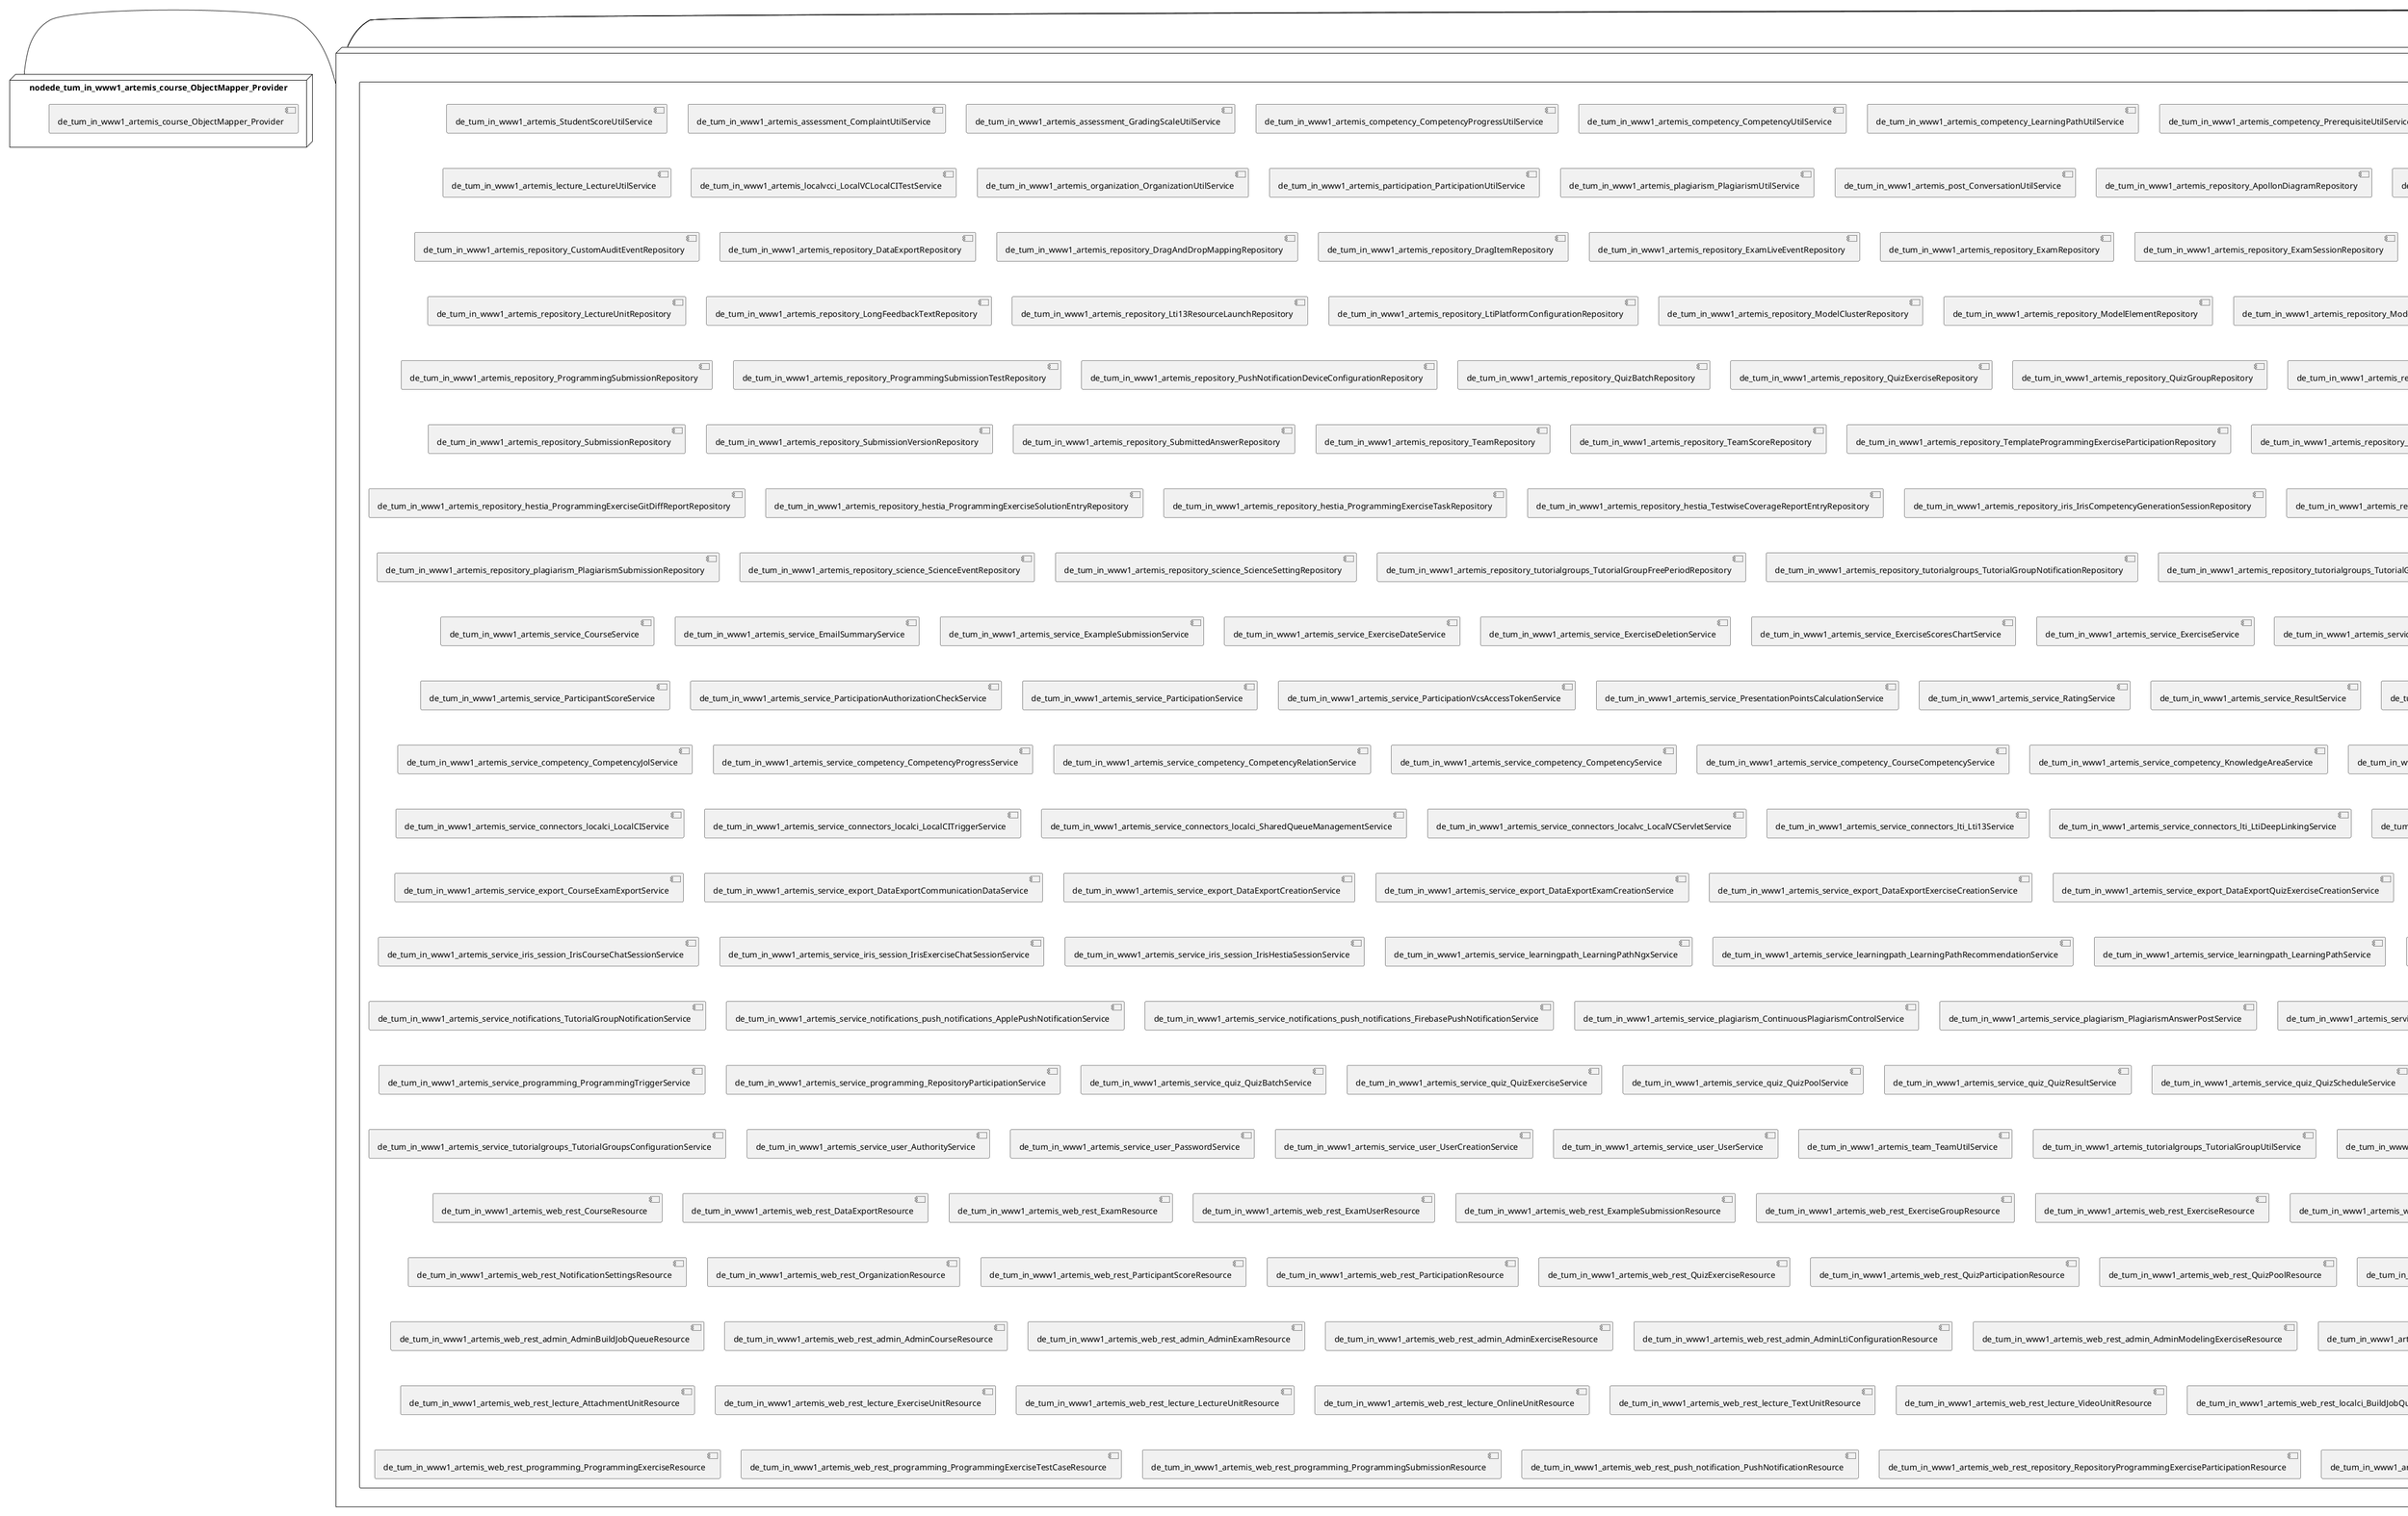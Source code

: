 @startuml
skinparam fixCircleLabelOverlapping true
skinparam componentStyle uml2
node nodede_tum_in_www1_artemis {
component de_tum_in_www1_artemis {
[de_tum_in_www1_artemis_repository_PersistenceAuditEventRepository] [[ls1intum-artemis.system#_wrZJQF7BEe-SZ8VocnSjrg]]
[de_tum_in_www1_artemis_service_AuditEventService] [[ls1intum-artemis.system#_wrZJQF7BEe-SZ8VocnSjrg]]
}
}
node nodede_tum_in_www1_artemis_2 {
component de_tum_in_www1_artemis_2 {
[de_tum_in_www1_artemis_repository_metrics_CompetencyMetricsRepository] [[ls1intum-artemis.system#_wrZJQF7BEe-SZ8VocnSjrg]]
[de_tum_in_www1_artemis_repository_metrics_ExerciseMetricsRepository] [[ls1intum-artemis.system#_wrZJQF7BEe-SZ8VocnSjrg]]
[de_tum_in_www1_artemis_repository_metrics_LectureUnitMetricsRepository] [[ls1intum-artemis.system#_wrZJQF7BEe-SZ8VocnSjrg]]
[de_tum_in_www1_artemis_service_metrics_LearningMetricsService] [[ls1intum-artemis.system#_wrZJQF7BEe-SZ8VocnSjrg]]
}
}
node nodede_tum_in_www1_artemis_3 {
component de_tum_in_www1_artemis_3 {
[de_tum_in_www1_artemis_repository_ConductAgreementRepository] [[ls1intum-artemis.system#_wrZJQF7BEe-SZ8VocnSjrg]]
[de_tum_in_www1_artemis_service_ConductAgreementService] [[ls1intum-artemis.system#_wrZJQF7BEe-SZ8VocnSjrg]]
}
}
node nodede_tum_in_www1_artemis_4 {
component de_tum_in_www1_artemis_4 {
[de_tum_in_www1_artemis_StudentScoreUtilService] [[ls1intum-artemis.system#_wrZJQF7BEe-SZ8VocnSjrg]]
[de_tum_in_www1_artemis_assessment_ComplaintUtilService] [[ls1intum-artemis.system#_wrZJQF7BEe-SZ8VocnSjrg]]
[de_tum_in_www1_artemis_assessment_GradingScaleUtilService] [[ls1intum-artemis.system#_wrZJQF7BEe-SZ8VocnSjrg]]
[de_tum_in_www1_artemis_competency_CompetencyProgressUtilService] [[ls1intum-artemis.system#_wrZJQF7BEe-SZ8VocnSjrg]]
[de_tum_in_www1_artemis_competency_CompetencyUtilService] [[ls1intum-artemis.system#_wrZJQF7BEe-SZ8VocnSjrg]]
[de_tum_in_www1_artemis_competency_LearningPathUtilService] [[ls1intum-artemis.system#_wrZJQF7BEe-SZ8VocnSjrg]]
[de_tum_in_www1_artemis_competency_PrerequisiteUtilService] [[ls1intum-artemis.system#_wrZJQF7BEe-SZ8VocnSjrg]]
[de_tum_in_www1_artemis_competency_StandardizedCompetencyUtilService] [[ls1intum-artemis.system#_wrZJQF7BEe-SZ8VocnSjrg]]
[de_tum_in_www1_artemis_course_CourseTestService] [[ls1intum-artemis.system#_wrZJQF7BEe-SZ8VocnSjrg]]
[de_tum_in_www1_artemis_course_CourseUtilService] [[ls1intum-artemis.system#_wrZJQF7BEe-SZ8VocnSjrg]]
[de_tum_in_www1_artemis_domain_Repository] [[ls1intum-artemis.system#_wrZJQF7BEe-SZ8VocnSjrg]]
[de_tum_in_www1_artemis_exam_ExamUtilService] [[ls1intum-artemis.system#_wrZJQF7BEe-SZ8VocnSjrg]]
[de_tum_in_www1_artemis_exercise_ExerciseUtilService] [[ls1intum-artemis.system#_wrZJQF7BEe-SZ8VocnSjrg]]
[de_tum_in_www1_artemis_exercise_fileupload_FileUploadExerciseUtilService] [[ls1intum-artemis.system#_wrZJQF7BEe-SZ8VocnSjrg]]
[de_tum_in_www1_artemis_exercise_modeling_ModelingExerciseUtilService] [[ls1intum-artemis.system#_wrZJQF7BEe-SZ8VocnSjrg]]
[de_tum_in_www1_artemis_exercise_programming_ContinuousIntegrationTestService] [[ls1intum-artemis.system#_wrZJQF7BEe-SZ8VocnSjrg]]
[de_tum_in_www1_artemis_exercise_programming_ProgrammingExerciseIntegrationTestService] [[ls1intum-artemis.system#_wrZJQF7BEe-SZ8VocnSjrg]]
[de_tum_in_www1_artemis_exercise_programming_ProgrammingExerciseResultTestService] [[ls1intum-artemis.system#_wrZJQF7BEe-SZ8VocnSjrg]]
[de_tum_in_www1_artemis_exercise_programming_ProgrammingExerciseTestService] [[ls1intum-artemis.system#_wrZJQF7BEe-SZ8VocnSjrg]]
[de_tum_in_www1_artemis_exercise_programming_ProgrammingExerciseUtilService] [[ls1intum-artemis.system#_wrZJQF7BEe-SZ8VocnSjrg]]
[de_tum_in_www1_artemis_exercise_programming_ProgrammingSubmissionAndResultIntegrationTestService] [[ls1intum-artemis.system#_wrZJQF7BEe-SZ8VocnSjrg]]
[de_tum_in_www1_artemis_exercise_quiz_QuizExerciseUtilService] [[ls1intum-artemis.system#_wrZJQF7BEe-SZ8VocnSjrg]]
[de_tum_in_www1_artemis_exercise_text_TextExerciseUtilService] [[ls1intum-artemis.system#_wrZJQF7BEe-SZ8VocnSjrg]]
[de_tum_in_www1_artemis_lecture_LectureUtilService] [[ls1intum-artemis.system#_wrZJQF7BEe-SZ8VocnSjrg]]
[de_tum_in_www1_artemis_localvcci_LocalVCLocalCITestService] [[ls1intum-artemis.system#_wrZJQF7BEe-SZ8VocnSjrg]]
[de_tum_in_www1_artemis_organization_OrganizationUtilService] [[ls1intum-artemis.system#_wrZJQF7BEe-SZ8VocnSjrg]]
[de_tum_in_www1_artemis_participation_ParticipationUtilService] [[ls1intum-artemis.system#_wrZJQF7BEe-SZ8VocnSjrg]]
[de_tum_in_www1_artemis_plagiarism_PlagiarismUtilService] [[ls1intum-artemis.system#_wrZJQF7BEe-SZ8VocnSjrg]]
[de_tum_in_www1_artemis_post_ConversationUtilService] [[ls1intum-artemis.system#_wrZJQF7BEe-SZ8VocnSjrg]]
[de_tum_in_www1_artemis_repository_ApollonDiagramRepository] [[ls1intum-artemis.system#_wrZJQF7BEe-SZ8VocnSjrg]]
[de_tum_in_www1_artemis_repository_AttachmentRepository] [[ls1intum-artemis.system#_wrZJQF7BEe-SZ8VocnSjrg]]
[de_tum_in_www1_artemis_repository_AttachmentUnitRepository] [[ls1intum-artemis.system#_wrZJQF7BEe-SZ8VocnSjrg]]
[de_tum_in_www1_artemis_repository_AuthorityRepository] [[ls1intum-artemis.system#_wrZJQF7BEe-SZ8VocnSjrg]]
[de_tum_in_www1_artemis_repository_AuxiliaryRepositoryRepository] [[ls1intum-artemis.system#_wrZJQF7BEe-SZ8VocnSjrg]]
[de_tum_in_www1_artemis_repository_BonusRepository] [[ls1intum-artemis.system#_wrZJQF7BEe-SZ8VocnSjrg]]
[de_tum_in_www1_artemis_repository_BuildJobRepository] [[ls1intum-artemis.system#_wrZJQF7BEe-SZ8VocnSjrg]]
[de_tum_in_www1_artemis_repository_BuildLogEntryRepository] [[ls1intum-artemis.system#_wrZJQF7BEe-SZ8VocnSjrg]]
[de_tum_in_www1_artemis_repository_BuildLogStatisticsEntryRepository] [[ls1intum-artemis.system#_wrZJQF7BEe-SZ8VocnSjrg]]
[de_tum_in_www1_artemis_repository_BuildPlanRepository] [[ls1intum-artemis.system#_wrZJQF7BEe-SZ8VocnSjrg]]
[de_tum_in_www1_artemis_repository_CompetencyProgressRepository] [[ls1intum-artemis.system#_wrZJQF7BEe-SZ8VocnSjrg]]
[de_tum_in_www1_artemis_repository_CompetencyRelationRepository] [[ls1intum-artemis.system#_wrZJQF7BEe-SZ8VocnSjrg]]
[de_tum_in_www1_artemis_repository_CompetencyRepository] [[ls1intum-artemis.system#_wrZJQF7BEe-SZ8VocnSjrg]]
[de_tum_in_www1_artemis_repository_ComplaintRepository] [[ls1intum-artemis.system#_wrZJQF7BEe-SZ8VocnSjrg]]
[de_tum_in_www1_artemis_repository_ComplaintResponseRepository] [[ls1intum-artemis.system#_wrZJQF7BEe-SZ8VocnSjrg]]
[de_tum_in_www1_artemis_repository_CourseCompetencyRepository] [[ls1intum-artemis.system#_wrZJQF7BEe-SZ8VocnSjrg]]
[de_tum_in_www1_artemis_repository_CourseRepository] [[ls1intum-artemis.system#_wrZJQF7BEe-SZ8VocnSjrg]]
[de_tum_in_www1_artemis_repository_CustomAuditEventRepository] [[ls1intum-artemis.system#_wrZJQF7BEe-SZ8VocnSjrg]]
[de_tum_in_www1_artemis_repository_DataExportRepository] [[ls1intum-artemis.system#_wrZJQF7BEe-SZ8VocnSjrg]]
[de_tum_in_www1_artemis_repository_DragAndDropMappingRepository] [[ls1intum-artemis.system#_wrZJQF7BEe-SZ8VocnSjrg]]
[de_tum_in_www1_artemis_repository_DragItemRepository] [[ls1intum-artemis.system#_wrZJQF7BEe-SZ8VocnSjrg]]
[de_tum_in_www1_artemis_repository_ExamLiveEventRepository] [[ls1intum-artemis.system#_wrZJQF7BEe-SZ8VocnSjrg]]
[de_tum_in_www1_artemis_repository_ExamRepository] [[ls1intum-artemis.system#_wrZJQF7BEe-SZ8VocnSjrg]]
[de_tum_in_www1_artemis_repository_ExamSessionRepository] [[ls1intum-artemis.system#_wrZJQF7BEe-SZ8VocnSjrg]]
[de_tum_in_www1_artemis_repository_ExamUserRepository] [[ls1intum-artemis.system#_wrZJQF7BEe-SZ8VocnSjrg]]
[de_tum_in_www1_artemis_repository_ExampleSubmissionRepository] [[ls1intum-artemis.system#_wrZJQF7BEe-SZ8VocnSjrg]]
[de_tum_in_www1_artemis_repository_ExerciseGroupRepository] [[ls1intum-artemis.system#_wrZJQF7BEe-SZ8VocnSjrg]]
[de_tum_in_www1_artemis_repository_ExerciseRepository] [[ls1intum-artemis.system#_wrZJQF7BEe-SZ8VocnSjrg]]
[de_tum_in_www1_artemis_repository_ExerciseUnitRepository] [[ls1intum-artemis.system#_wrZJQF7BEe-SZ8VocnSjrg]]
[de_tum_in_www1_artemis_repository_FeedbackRepository] [[ls1intum-artemis.system#_wrZJQF7BEe-SZ8VocnSjrg]]
[de_tum_in_www1_artemis_repository_FileUploadExerciseRepository] [[ls1intum-artemis.system#_wrZJQF7BEe-SZ8VocnSjrg]]
[de_tum_in_www1_artemis_repository_FileUploadSubmissionRepository] [[ls1intum-artemis.system#_wrZJQF7BEe-SZ8VocnSjrg]]
[de_tum_in_www1_artemis_repository_GradeStepRepository] [[ls1intum-artemis.system#_wrZJQF7BEe-SZ8VocnSjrg]]
[de_tum_in_www1_artemis_repository_GradingCriterionRepository] [[ls1intum-artemis.system#_wrZJQF7BEe-SZ8VocnSjrg]]
[de_tum_in_www1_artemis_repository_GradingScaleRepository] [[ls1intum-artemis.system#_wrZJQF7BEe-SZ8VocnSjrg]]
[de_tum_in_www1_artemis_repository_GroupNotificationRepository] [[ls1intum-artemis.system#_wrZJQF7BEe-SZ8VocnSjrg]]
[de_tum_in_www1_artemis_repository_GuidedTourSettingsRepository] [[ls1intum-artemis.system#_wrZJQF7BEe-SZ8VocnSjrg]]
[de_tum_in_www1_artemis_repository_LearningPathRepository] [[ls1intum-artemis.system#_wrZJQF7BEe-SZ8VocnSjrg]]
[de_tum_in_www1_artemis_repository_LectureRepository] [[ls1intum-artemis.system#_wrZJQF7BEe-SZ8VocnSjrg]]
[de_tum_in_www1_artemis_repository_LectureUnitCompletionRepository] [[ls1intum-artemis.system#_wrZJQF7BEe-SZ8VocnSjrg]]
[de_tum_in_www1_artemis_repository_LectureUnitRepository] [[ls1intum-artemis.system#_wrZJQF7BEe-SZ8VocnSjrg]]
[de_tum_in_www1_artemis_repository_LongFeedbackTextRepository] [[ls1intum-artemis.system#_wrZJQF7BEe-SZ8VocnSjrg]]
[de_tum_in_www1_artemis_repository_Lti13ResourceLaunchRepository] [[ls1intum-artemis.system#_wrZJQF7BEe-SZ8VocnSjrg]]
[de_tum_in_www1_artemis_repository_LtiPlatformConfigurationRepository] [[ls1intum-artemis.system#_wrZJQF7BEe-SZ8VocnSjrg]]
[de_tum_in_www1_artemis_repository_ModelClusterRepository] [[ls1intum-artemis.system#_wrZJQF7BEe-SZ8VocnSjrg]]
[de_tum_in_www1_artemis_repository_ModelElementRepository] [[ls1intum-artemis.system#_wrZJQF7BEe-SZ8VocnSjrg]]
[de_tum_in_www1_artemis_repository_ModelingExerciseRepository] [[ls1intum-artemis.system#_wrZJQF7BEe-SZ8VocnSjrg]]
[de_tum_in_www1_artemis_repository_ModelingSubmissionRepository] [[ls1intum-artemis.system#_wrZJQF7BEe-SZ8VocnSjrg]]
[de_tum_in_www1_artemis_repository_NotificationRepository] [[ls1intum-artemis.system#_wrZJQF7BEe-SZ8VocnSjrg]]
[de_tum_in_www1_artemis_repository_NotificationSettingRepository] [[ls1intum-artemis.system#_wrZJQF7BEe-SZ8VocnSjrg]]
[de_tum_in_www1_artemis_repository_OnlineCourseConfigurationRepository] [[ls1intum-artemis.system#_wrZJQF7BEe-SZ8VocnSjrg]]
[de_tum_in_www1_artemis_repository_OnlineUnitRepository] [[ls1intum-artemis.system#_wrZJQF7BEe-SZ8VocnSjrg]]
[de_tum_in_www1_artemis_repository_OrganizationRepository] [[ls1intum-artemis.system#_wrZJQF7BEe-SZ8VocnSjrg]]
[de_tum_in_www1_artemis_repository_ParticipantScoreRepository] [[ls1intum-artemis.system#_wrZJQF7BEe-SZ8VocnSjrg]]
[de_tum_in_www1_artemis_repository_ParticipationRepository] [[ls1intum-artemis.system#_wrZJQF7BEe-SZ8VocnSjrg]]
[de_tum_in_www1_artemis_repository_ParticipationVCSAccessTokenRepository] [[ls1intum-artemis.system#_wrZJQF7BEe-SZ8VocnSjrg]]
[de_tum_in_www1_artemis_repository_PrerequisiteRepository] [[ls1intum-artemis.system#_wrZJQF7BEe-SZ8VocnSjrg]]
[de_tum_in_www1_artemis_repository_ProgrammingExerciseBuildConfigRepository] [[ls1intum-artemis.system#_wrZJQF7BEe-SZ8VocnSjrg]]
[de_tum_in_www1_artemis_repository_ProgrammingExerciseRepository] [[ls1intum-artemis.system#_wrZJQF7BEe-SZ8VocnSjrg]]
[de_tum_in_www1_artemis_repository_ProgrammingExerciseStudentParticipationRepository] [[ls1intum-artemis.system#_wrZJQF7BEe-SZ8VocnSjrg]]
[de_tum_in_www1_artemis_repository_ProgrammingExerciseStudentParticipationTestRepository] [[ls1intum-artemis.system#_wrZJQF7BEe-SZ8VocnSjrg]]
[de_tum_in_www1_artemis_repository_ProgrammingExerciseTestCaseRepository] [[ls1intum-artemis.system#_wrZJQF7BEe-SZ8VocnSjrg]]
[de_tum_in_www1_artemis_repository_ProgrammingExerciseTestRepository] [[ls1intum-artemis.system#_wrZJQF7BEe-SZ8VocnSjrg]]
[de_tum_in_www1_artemis_repository_ProgrammingSubmissionRepository] [[ls1intum-artemis.system#_wrZJQF7BEe-SZ8VocnSjrg]]
[de_tum_in_www1_artemis_repository_ProgrammingSubmissionTestRepository] [[ls1intum-artemis.system#_wrZJQF7BEe-SZ8VocnSjrg]]
[de_tum_in_www1_artemis_repository_PushNotificationDeviceConfigurationRepository] [[ls1intum-artemis.system#_wrZJQF7BEe-SZ8VocnSjrg]]
[de_tum_in_www1_artemis_repository_QuizBatchRepository] [[ls1intum-artemis.system#_wrZJQF7BEe-SZ8VocnSjrg]]
[de_tum_in_www1_artemis_repository_QuizExerciseRepository] [[ls1intum-artemis.system#_wrZJQF7BEe-SZ8VocnSjrg]]
[de_tum_in_www1_artemis_repository_QuizGroupRepository] [[ls1intum-artemis.system#_wrZJQF7BEe-SZ8VocnSjrg]]
[de_tum_in_www1_artemis_repository_QuizPointStatisticRepository] [[ls1intum-artemis.system#_wrZJQF7BEe-SZ8VocnSjrg]]
[de_tum_in_www1_artemis_repository_QuizPoolRepository] [[ls1intum-artemis.system#_wrZJQF7BEe-SZ8VocnSjrg]]
[de_tum_in_www1_artemis_repository_QuizQuestionRepository] [[ls1intum-artemis.system#_wrZJQF7BEe-SZ8VocnSjrg]]
[de_tum_in_www1_artemis_repository_QuizQuestionStatisticRepository] [[ls1intum-artemis.system#_wrZJQF7BEe-SZ8VocnSjrg]]
[de_tum_in_www1_artemis_repository_QuizSubmissionRepository] [[ls1intum-artemis.system#_wrZJQF7BEe-SZ8VocnSjrg]]
[de_tum_in_www1_artemis_repository_RatingRepository] [[ls1intum-artemis.system#_wrZJQF7BEe-SZ8VocnSjrg]]
[de_tum_in_www1_artemis_repository_ResultRepository] [[ls1intum-artemis.system#_wrZJQF7BEe-SZ8VocnSjrg]]
[de_tum_in_www1_artemis_repository_SingleUserNotificationRepository] [[ls1intum-artemis.system#_wrZJQF7BEe-SZ8VocnSjrg]]
[de_tum_in_www1_artemis_repository_SlideRepository] [[ls1intum-artemis.system#_wrZJQF7BEe-SZ8VocnSjrg]]
[de_tum_in_www1_artemis_repository_SolutionProgrammingExerciseParticipationRepository] [[ls1intum-artemis.system#_wrZJQF7BEe-SZ8VocnSjrg]]
[de_tum_in_www1_artemis_repository_SourceRepository] [[ls1intum-artemis.system#_wrZJQF7BEe-SZ8VocnSjrg]]
[de_tum_in_www1_artemis_repository_StaticCodeAnalysisCategoryRepository] [[ls1intum-artemis.system#_wrZJQF7BEe-SZ8VocnSjrg]]
[de_tum_in_www1_artemis_repository_StatisticsRepository] [[ls1intum-artemis.system#_wrZJQF7BEe-SZ8VocnSjrg]]
[de_tum_in_www1_artemis_repository_StudentExamRepository] [[ls1intum-artemis.system#_wrZJQF7BEe-SZ8VocnSjrg]]
[de_tum_in_www1_artemis_repository_StudentParticipationRepository] [[ls1intum-artemis.system#_wrZJQF7BEe-SZ8VocnSjrg]]
[de_tum_in_www1_artemis_repository_StudentScoreRepository] [[ls1intum-artemis.system#_wrZJQF7BEe-SZ8VocnSjrg]]
[de_tum_in_www1_artemis_repository_SubmissionPolicyRepository] [[ls1intum-artemis.system#_wrZJQF7BEe-SZ8VocnSjrg]]
[de_tum_in_www1_artemis_repository_SubmissionRepository] [[ls1intum-artemis.system#_wrZJQF7BEe-SZ8VocnSjrg]]
[de_tum_in_www1_artemis_repository_SubmissionVersionRepository] [[ls1intum-artemis.system#_wrZJQF7BEe-SZ8VocnSjrg]]
[de_tum_in_www1_artemis_repository_SubmittedAnswerRepository] [[ls1intum-artemis.system#_wrZJQF7BEe-SZ8VocnSjrg]]
[de_tum_in_www1_artemis_repository_TeamRepository] [[ls1intum-artemis.system#_wrZJQF7BEe-SZ8VocnSjrg]]
[de_tum_in_www1_artemis_repository_TeamScoreRepository] [[ls1intum-artemis.system#_wrZJQF7BEe-SZ8VocnSjrg]]
[de_tum_in_www1_artemis_repository_TemplateProgrammingExerciseParticipationRepository] [[ls1intum-artemis.system#_wrZJQF7BEe-SZ8VocnSjrg]]
[de_tum_in_www1_artemis_repository_TextAssessmentEventRepository] [[ls1intum-artemis.system#_wrZJQF7BEe-SZ8VocnSjrg]]
[de_tum_in_www1_artemis_repository_TextBlockRepository] [[ls1intum-artemis.system#_wrZJQF7BEe-SZ8VocnSjrg]]
[de_tum_in_www1_artemis_repository_TextExerciseRepository] [[ls1intum-artemis.system#_wrZJQF7BEe-SZ8VocnSjrg]]
[de_tum_in_www1_artemis_repository_TextSubmissionRepository] [[ls1intum-artemis.system#_wrZJQF7BEe-SZ8VocnSjrg]]
[de_tum_in_www1_artemis_repository_TextUnitRepository] [[ls1intum-artemis.system#_wrZJQF7BEe-SZ8VocnSjrg]]
[de_tum_in_www1_artemis_repository_TutorParticipationRepository] [[ls1intum-artemis.system#_wrZJQF7BEe-SZ8VocnSjrg]]
[de_tum_in_www1_artemis_repository_UserRepository] [[ls1intum-artemis.system#_wrZJQF7BEe-SZ8VocnSjrg]]
[de_tum_in_www1_artemis_repository_UserTestRepository] [[ls1intum-artemis.system#_wrZJQF7BEe-SZ8VocnSjrg]]
[de_tum_in_www1_artemis_repository_VideoUnitRepository] [[ls1intum-artemis.system#_wrZJQF7BEe-SZ8VocnSjrg]]
[de_tum_in_www1_artemis_repository_competency_CompetencyJolRepository] [[ls1intum-artemis.system#_wrZJQF7BEe-SZ8VocnSjrg]]
[de_tum_in_www1_artemis_repository_competency_KnowledgeAreaRepository] [[ls1intum-artemis.system#_wrZJQF7BEe-SZ8VocnSjrg]]
[de_tum_in_www1_artemis_repository_competency_StandardizedCompetencyRepository] [[ls1intum-artemis.system#_wrZJQF7BEe-SZ8VocnSjrg]]
[de_tum_in_www1_artemis_repository_hestia_CodeHintRepository] [[ls1intum-artemis.system#_wrZJQF7BEe-SZ8VocnSjrg]]
[de_tum_in_www1_artemis_repository_hestia_CoverageFileReportRepository] [[ls1intum-artemis.system#_wrZJQF7BEe-SZ8VocnSjrg]]
[de_tum_in_www1_artemis_repository_hestia_CoverageReportRepository] [[ls1intum-artemis.system#_wrZJQF7BEe-SZ8VocnSjrg]]
[de_tum_in_www1_artemis_repository_hestia_ExerciseHintActivationRepository] [[ls1intum-artemis.system#_wrZJQF7BEe-SZ8VocnSjrg]]
[de_tum_in_www1_artemis_repository_hestia_ExerciseHintRepository] [[ls1intum-artemis.system#_wrZJQF7BEe-SZ8VocnSjrg]]
[de_tum_in_www1_artemis_repository_hestia_ProgrammingExerciseGitDiffReportRepository] [[ls1intum-artemis.system#_wrZJQF7BEe-SZ8VocnSjrg]]
[de_tum_in_www1_artemis_repository_hestia_ProgrammingExerciseSolutionEntryRepository] [[ls1intum-artemis.system#_wrZJQF7BEe-SZ8VocnSjrg]]
[de_tum_in_www1_artemis_repository_hestia_ProgrammingExerciseTaskRepository] [[ls1intum-artemis.system#_wrZJQF7BEe-SZ8VocnSjrg]]
[de_tum_in_www1_artemis_repository_hestia_TestwiseCoverageReportEntryRepository] [[ls1intum-artemis.system#_wrZJQF7BEe-SZ8VocnSjrg]]
[de_tum_in_www1_artemis_repository_iris_IrisCompetencyGenerationSessionRepository] [[ls1intum-artemis.system#_wrZJQF7BEe-SZ8VocnSjrg]]
[de_tum_in_www1_artemis_repository_iris_IrisCourseChatSessionRepository] [[ls1intum-artemis.system#_wrZJQF7BEe-SZ8VocnSjrg]]
[de_tum_in_www1_artemis_repository_iris_IrisExerciseChatSessionRepository] [[ls1intum-artemis.system#_wrZJQF7BEe-SZ8VocnSjrg]]
[de_tum_in_www1_artemis_repository_iris_IrisHestiaSessionRepository] [[ls1intum-artemis.system#_wrZJQF7BEe-SZ8VocnSjrg]]
[de_tum_in_www1_artemis_repository_iris_IrisMessageRepository] [[ls1intum-artemis.system#_wrZJQF7BEe-SZ8VocnSjrg]]
[de_tum_in_www1_artemis_repository_iris_IrisSessionRepository] [[ls1intum-artemis.system#_wrZJQF7BEe-SZ8VocnSjrg]]
[de_tum_in_www1_artemis_repository_metis_AnswerPostRepository] [[ls1intum-artemis.system#_wrZJQF7BEe-SZ8VocnSjrg]]
[de_tum_in_www1_artemis_repository_metis_ConversationMessageRepository] [[ls1intum-artemis.system#_wrZJQF7BEe-SZ8VocnSjrg]]
[de_tum_in_www1_artemis_repository_metis_ConversationParticipantRepository] [[ls1intum-artemis.system#_wrZJQF7BEe-SZ8VocnSjrg]]
[de_tum_in_www1_artemis_repository_metis_PostRepository] [[ls1intum-artemis.system#_wrZJQF7BEe-SZ8VocnSjrg]]
[de_tum_in_www1_artemis_repository_metis_ReactionRepository] [[ls1intum-artemis.system#_wrZJQF7BEe-SZ8VocnSjrg]]
[de_tum_in_www1_artemis_repository_metis_conversation_ChannelRepository] [[ls1intum-artemis.system#_wrZJQF7BEe-SZ8VocnSjrg]]
[de_tum_in_www1_artemis_repository_metis_conversation_ConversationNotificationRepository] [[ls1intum-artemis.system#_wrZJQF7BEe-SZ8VocnSjrg]]
[de_tum_in_www1_artemis_repository_metis_conversation_ConversationRepository] [[ls1intum-artemis.system#_wrZJQF7BEe-SZ8VocnSjrg]]
[de_tum_in_www1_artemis_repository_metis_conversation_GroupChatRepository] [[ls1intum-artemis.system#_wrZJQF7BEe-SZ8VocnSjrg]]
[de_tum_in_www1_artemis_repository_metis_conversation_OneToOneChatRepository] [[ls1intum-artemis.system#_wrZJQF7BEe-SZ8VocnSjrg]]
[de_tum_in_www1_artemis_repository_plagiarism_PlagiarismCaseRepository] [[ls1intum-artemis.system#_wrZJQF7BEe-SZ8VocnSjrg]]
[de_tum_in_www1_artemis_repository_plagiarism_PlagiarismComparisonRepository] [[ls1intum-artemis.system#_wrZJQF7BEe-SZ8VocnSjrg]]
[de_tum_in_www1_artemis_repository_plagiarism_PlagiarismResultRepository] [[ls1intum-artemis.system#_wrZJQF7BEe-SZ8VocnSjrg]]
[de_tum_in_www1_artemis_repository_plagiarism_PlagiarismSubmissionRepository] [[ls1intum-artemis.system#_wrZJQF7BEe-SZ8VocnSjrg]]
[de_tum_in_www1_artemis_repository_science_ScienceEventRepository] [[ls1intum-artemis.system#_wrZJQF7BEe-SZ8VocnSjrg]]
[de_tum_in_www1_artemis_repository_science_ScienceSettingRepository] [[ls1intum-artemis.system#_wrZJQF7BEe-SZ8VocnSjrg]]
[de_tum_in_www1_artemis_repository_tutorialgroups_TutorialGroupFreePeriodRepository] [[ls1intum-artemis.system#_wrZJQF7BEe-SZ8VocnSjrg]]
[de_tum_in_www1_artemis_repository_tutorialgroups_TutorialGroupNotificationRepository] [[ls1intum-artemis.system#_wrZJQF7BEe-SZ8VocnSjrg]]
[de_tum_in_www1_artemis_repository_tutorialgroups_TutorialGroupRegistrationRepository] [[ls1intum-artemis.system#_wrZJQF7BEe-SZ8VocnSjrg]]
[de_tum_in_www1_artemis_repository_tutorialgroups_TutorialGroupRepository] [[ls1intum-artemis.system#_wrZJQF7BEe-SZ8VocnSjrg]]
[de_tum_in_www1_artemis_repository_tutorialgroups_TutorialGroupScheduleRepository] [[ls1intum-artemis.system#_wrZJQF7BEe-SZ8VocnSjrg]]
[de_tum_in_www1_artemis_repository_tutorialgroups_TutorialGroupSessionRepository] [[ls1intum-artemis.system#_wrZJQF7BEe-SZ8VocnSjrg]]
[de_tum_in_www1_artemis_repository_tutorialgroups_TutorialGroupsConfigurationRepository] [[ls1intum-artemis.system#_wrZJQF7BEe-SZ8VocnSjrg]]
[de_tum_in_www1_artemis_science_ScienceUtilService] [[ls1intum-artemis.system#_wrZJQF7BEe-SZ8VocnSjrg]]
[de_tum_in_www1_artemis_security_DomainUserDetailsService] [[ls1intum-artemis.system#_wrZJQF7BEe-SZ8VocnSjrg]]
[de_tum_in_www1_artemis_service_AssessmentDashboardService] [[ls1intum-artemis.system#_wrZJQF7BEe-SZ8VocnSjrg]]
[de_tum_in_www1_artemis_service_AssessmentService] [[ls1intum-artemis.system#_wrZJQF7BEe-SZ8VocnSjrg]]
[de_tum_in_www1_artemis_service_AttachmentUnitService] [[ls1intum-artemis.system#_wrZJQF7BEe-SZ8VocnSjrg]]
[de_tum_in_www1_artemis_service_AuthorizationCheckService] [[ls1intum-artemis.system#_wrZJQF7BEe-SZ8VocnSjrg]]
[de_tum_in_www1_artemis_service_BonusService] [[ls1intum-artemis.system#_wrZJQF7BEe-SZ8VocnSjrg]]
[de_tum_in_www1_artemis_service_BuildLogEntryService] [[ls1intum-artemis.system#_wrZJQF7BEe-SZ8VocnSjrg]]
[de_tum_in_www1_artemis_service_ComplaintResponseService] [[ls1intum-artemis.system#_wrZJQF7BEe-SZ8VocnSjrg]]
[de_tum_in_www1_artemis_service_ComplaintService] [[ls1intum-artemis.system#_wrZJQF7BEe-SZ8VocnSjrg]]
[de_tum_in_www1_artemis_service_ConsistencyCheckService] [[ls1intum-artemis.system#_wrZJQF7BEe-SZ8VocnSjrg]]
[de_tum_in_www1_artemis_service_ConsistencyCheckTestService] [[ls1intum-artemis.system#_wrZJQF7BEe-SZ8VocnSjrg]]
[de_tum_in_www1_artemis_service_CourseScoreCalculationService] [[ls1intum-artemis.system#_wrZJQF7BEe-SZ8VocnSjrg]]
[de_tum_in_www1_artemis_service_CourseService] [[ls1intum-artemis.system#_wrZJQF7BEe-SZ8VocnSjrg]]
[de_tum_in_www1_artemis_service_EmailSummaryService] [[ls1intum-artemis.system#_wrZJQF7BEe-SZ8VocnSjrg]]
[de_tum_in_www1_artemis_service_ExampleSubmissionService] [[ls1intum-artemis.system#_wrZJQF7BEe-SZ8VocnSjrg]]
[de_tum_in_www1_artemis_service_ExerciseDateService] [[ls1intum-artemis.system#_wrZJQF7BEe-SZ8VocnSjrg]]
[de_tum_in_www1_artemis_service_ExerciseDeletionService] [[ls1intum-artemis.system#_wrZJQF7BEe-SZ8VocnSjrg]]
[de_tum_in_www1_artemis_service_ExerciseScoresChartService] [[ls1intum-artemis.system#_wrZJQF7BEe-SZ8VocnSjrg]]
[de_tum_in_www1_artemis_service_ExerciseService] [[ls1intum-artemis.system#_wrZJQF7BEe-SZ8VocnSjrg]]
[de_tum_in_www1_artemis_service_FeedbackService] [[ls1intum-artemis.system#_wrZJQF7BEe-SZ8VocnSjrg]]
[de_tum_in_www1_artemis_service_FileService] [[ls1intum-artemis.system#_wrZJQF7BEe-SZ8VocnSjrg]]
[de_tum_in_www1_artemis_service_FileUploadExerciseImportService] [[ls1intum-artemis.system#_wrZJQF7BEe-SZ8VocnSjrg]]
[de_tum_in_www1_artemis_service_FileUploadExerciseService] [[ls1intum-artemis.system#_wrZJQF7BEe-SZ8VocnSjrg]]
[de_tum_in_www1_artemis_service_FileUploadSubmissionService] [[ls1intum-artemis.system#_wrZJQF7BEe-SZ8VocnSjrg]]
[de_tum_in_www1_artemis_service_GradingScaleService] [[ls1intum-artemis.system#_wrZJQF7BEe-SZ8VocnSjrg]]
[de_tum_in_www1_artemis_service_LearningObjectService] [[ls1intum-artemis.system#_wrZJQF7BEe-SZ8VocnSjrg]]
[de_tum_in_www1_artemis_service_LectureImportService] [[ls1intum-artemis.system#_wrZJQF7BEe-SZ8VocnSjrg]]
[de_tum_in_www1_artemis_service_LectureService] [[ls1intum-artemis.system#_wrZJQF7BEe-SZ8VocnSjrg]]
[de_tum_in_www1_artemis_service_LectureUnitProcessingService] [[ls1intum-artemis.system#_wrZJQF7BEe-SZ8VocnSjrg]]
[de_tum_in_www1_artemis_service_LectureUnitService] [[ls1intum-artemis.system#_wrZJQF7BEe-SZ8VocnSjrg]]
[de_tum_in_www1_artemis_service_ModelingExerciseImportService] [[ls1intum-artemis.system#_wrZJQF7BEe-SZ8VocnSjrg]]
[de_tum_in_www1_artemis_service_ModelingExerciseService] [[ls1intum-artemis.system#_wrZJQF7BEe-SZ8VocnSjrg]]
[de_tum_in_www1_artemis_service_ModelingSubmissionService] [[ls1intum-artemis.system#_wrZJQF7BEe-SZ8VocnSjrg]]
[de_tum_in_www1_artemis_service_OnlineCourseConfigurationService] [[ls1intum-artemis.system#_wrZJQF7BEe-SZ8VocnSjrg]]
[de_tum_in_www1_artemis_service_OrganizationService] [[ls1intum-artemis.system#_wrZJQF7BEe-SZ8VocnSjrg]]
[de_tum_in_www1_artemis_service_ParticipantScoreService] [[ls1intum-artemis.system#_wrZJQF7BEe-SZ8VocnSjrg]]
[de_tum_in_www1_artemis_service_ParticipationAuthorizationCheckService] [[ls1intum-artemis.system#_wrZJQF7BEe-SZ8VocnSjrg]]
[de_tum_in_www1_artemis_service_ParticipationService] [[ls1intum-artemis.system#_wrZJQF7BEe-SZ8VocnSjrg]]
[de_tum_in_www1_artemis_service_ParticipationVcsAccessTokenService] [[ls1intum-artemis.system#_wrZJQF7BEe-SZ8VocnSjrg]]
[de_tum_in_www1_artemis_service_PresentationPointsCalculationService] [[ls1intum-artemis.system#_wrZJQF7BEe-SZ8VocnSjrg]]
[de_tum_in_www1_artemis_service_RatingService] [[ls1intum-artemis.system#_wrZJQF7BEe-SZ8VocnSjrg]]
[de_tum_in_www1_artemis_service_ResultService] [[ls1intum-artemis.system#_wrZJQF7BEe-SZ8VocnSjrg]]
[de_tum_in_www1_artemis_service_SlideSplitterService] [[ls1intum-artemis.system#_wrZJQF7BEe-SZ8VocnSjrg]]
[de_tum_in_www1_artemis_service_StaticCodeAnalysisService] [[ls1intum-artemis.system#_wrZJQF7BEe-SZ8VocnSjrg]]
[de_tum_in_www1_artemis_service_StatisticsService] [[ls1intum-artemis.system#_wrZJQF7BEe-SZ8VocnSjrg]]
[de_tum_in_www1_artemis_service_SubmissionPolicyService] [[ls1intum-artemis.system#_wrZJQF7BEe-SZ8VocnSjrg]]
[de_tum_in_www1_artemis_service_SubmissionService] [[ls1intum-artemis.system#_wrZJQF7BEe-SZ8VocnSjrg]]
[de_tum_in_www1_artemis_service_SubmissionVersionService] [[ls1intum-artemis.system#_wrZJQF7BEe-SZ8VocnSjrg]]
[de_tum_in_www1_artemis_service_TeamService] [[ls1intum-artemis.system#_wrZJQF7BEe-SZ8VocnSjrg]]
[de_tum_in_www1_artemis_service_TextBlockService] [[ls1intum-artemis.system#_wrZJQF7BEe-SZ8VocnSjrg]]
[de_tum_in_www1_artemis_service_TextExerciseImportService] [[ls1intum-artemis.system#_wrZJQF7BEe-SZ8VocnSjrg]]
[de_tum_in_www1_artemis_service_TextExerciseService] [[ls1intum-artemis.system#_wrZJQF7BEe-SZ8VocnSjrg]]
[de_tum_in_www1_artemis_service_TextSubmissionService] [[ls1intum-artemis.system#_wrZJQF7BEe-SZ8VocnSjrg]]
[de_tum_in_www1_artemis_service_TutorEffortService] [[ls1intum-artemis.system#_wrZJQF7BEe-SZ8VocnSjrg]]
[de_tum_in_www1_artemis_service_TutorLeaderboardService] [[ls1intum-artemis.system#_wrZJQF7BEe-SZ8VocnSjrg]]
[de_tum_in_www1_artemis_service_TutorParticipationService] [[ls1intum-artemis.system#_wrZJQF7BEe-SZ8VocnSjrg]]
[de_tum_in_www1_artemis_service_UriService] [[ls1intum-artemis.system#_wrZJQF7BEe-SZ8VocnSjrg]]
[de_tum_in_www1_artemis_service_compass_CompassService] [[ls1intum-artemis.system#_wrZJQF7BEe-SZ8VocnSjrg]]
[de_tum_in_www1_artemis_service_competency_CompetencyJolService] [[ls1intum-artemis.system#_wrZJQF7BEe-SZ8VocnSjrg]]
[de_tum_in_www1_artemis_service_competency_CompetencyProgressService] [[ls1intum-artemis.system#_wrZJQF7BEe-SZ8VocnSjrg]]
[de_tum_in_www1_artemis_service_competency_CompetencyRelationService] [[ls1intum-artemis.system#_wrZJQF7BEe-SZ8VocnSjrg]]
[de_tum_in_www1_artemis_service_competency_CompetencyService] [[ls1intum-artemis.system#_wrZJQF7BEe-SZ8VocnSjrg]]
[de_tum_in_www1_artemis_service_competency_CourseCompetencyService] [[ls1intum-artemis.system#_wrZJQF7BEe-SZ8VocnSjrg]]
[de_tum_in_www1_artemis_service_competency_KnowledgeAreaService] [[ls1intum-artemis.system#_wrZJQF7BEe-SZ8VocnSjrg]]
[de_tum_in_www1_artemis_service_competency_PrerequisiteService] [[ls1intum-artemis.system#_wrZJQF7BEe-SZ8VocnSjrg]]
[de_tum_in_www1_artemis_service_competency_StandardizedCompetencyService] [[ls1intum-artemis.system#_wrZJQF7BEe-SZ8VocnSjrg]]
[de_tum_in_www1_artemis_service_connectors_GitService] [[ls1intum-artemis.system#_wrZJQF7BEe-SZ8VocnSjrg]]
[de_tum_in_www1_artemis_service_connectors_SAML2Service] [[ls1intum-artemis.system#_wrZJQF7BEe-SZ8VocnSjrg]]
[de_tum_in_www1_artemis_service_connectors_athena_AthenaDTOConverterService] [[ls1intum-artemis.system#_wrZJQF7BEe-SZ8VocnSjrg]]
[de_tum_in_www1_artemis_service_connectors_athena_AthenaModuleService] [[ls1intum-artemis.system#_wrZJQF7BEe-SZ8VocnSjrg]]
[de_tum_in_www1_artemis_service_connectors_athena_AthenaRepositoryExportService] [[ls1intum-artemis.system#_wrZJQF7BEe-SZ8VocnSjrg]]
[de_tum_in_www1_artemis_service_connectors_athena_AthenaSubmissionSendingService] [[ls1intum-artemis.system#_wrZJQF7BEe-SZ8VocnSjrg]]
[de_tum_in_www1_artemis_service_connectors_gitlab_GitLabPersonalAccessTokenManagementService] [[ls1intum-artemis.system#_wrZJQF7BEe-SZ8VocnSjrg]]
[de_tum_in_www1_artemis_service_connectors_gitlab_GitLabService] [[ls1intum-artemis.system#_wrZJQF7BEe-SZ8VocnSjrg]]
[de_tum_in_www1_artemis_service_connectors_gitlab_GitLabUserManagementService] [[ls1intum-artemis.system#_wrZJQF7BEe-SZ8VocnSjrg]]
[de_tum_in_www1_artemis_service_connectors_gitlabci_GitLabCIService] [[ls1intum-artemis.system#_wrZJQF7BEe-SZ8VocnSjrg]]
[de_tum_in_www1_artemis_service_connectors_gitlabci_GitLabCITriggerService] [[ls1intum-artemis.system#_wrZJQF7BEe-SZ8VocnSjrg]]
[de_tum_in_www1_artemis_service_connectors_jenkins_JenkinsService] [[ls1intum-artemis.system#_wrZJQF7BEe-SZ8VocnSjrg]]
[de_tum_in_www1_artemis_service_connectors_jenkins_JenkinsUserManagementService] [[ls1intum-artemis.system#_wrZJQF7BEe-SZ8VocnSjrg]]
[de_tum_in_www1_artemis_service_connectors_jenkins_build_plan_JenkinsBuildPlanService] [[ls1intum-artemis.system#_wrZJQF7BEe-SZ8VocnSjrg]]
[de_tum_in_www1_artemis_service_connectors_localci_LocalCIResultProcessingService] [[ls1intum-artemis.system#_wrZJQF7BEe-SZ8VocnSjrg]]
[de_tum_in_www1_artemis_service_connectors_localci_LocalCIService] [[ls1intum-artemis.system#_wrZJQF7BEe-SZ8VocnSjrg]]
[de_tum_in_www1_artemis_service_connectors_localci_LocalCITriggerService] [[ls1intum-artemis.system#_wrZJQF7BEe-SZ8VocnSjrg]]
[de_tum_in_www1_artemis_service_connectors_localci_SharedQueueManagementService] [[ls1intum-artemis.system#_wrZJQF7BEe-SZ8VocnSjrg]]
[de_tum_in_www1_artemis_service_connectors_localvc_LocalVCServletService] [[ls1intum-artemis.system#_wrZJQF7BEe-SZ8VocnSjrg]]
[de_tum_in_www1_artemis_service_connectors_lti_Lti13Service] [[ls1intum-artemis.system#_wrZJQF7BEe-SZ8VocnSjrg]]
[de_tum_in_www1_artemis_service_connectors_lti_LtiDeepLinkingService] [[ls1intum-artemis.system#_wrZJQF7BEe-SZ8VocnSjrg]]
[de_tum_in_www1_artemis_service_connectors_lti_LtiDynamicRegistrationService] [[ls1intum-artemis.system#_wrZJQF7BEe-SZ8VocnSjrg]]
[de_tum_in_www1_artemis_service_connectors_lti_LtiService] [[ls1intum-artemis.system#_wrZJQF7BEe-SZ8VocnSjrg]]
[de_tum_in_www1_artemis_service_connectors_pyris_PyrisPipelineService] [[ls1intum-artemis.system#_wrZJQF7BEe-SZ8VocnSjrg]]
[de_tum_in_www1_artemis_service_connectors_vcs_VcsTokenRenewalService] [[ls1intum-artemis.system#_wrZJQF7BEe-SZ8VocnSjrg]]
[de_tum_in_www1_artemis_service_exam_ExamAccessService] [[ls1intum-artemis.system#_wrZJQF7BEe-SZ8VocnSjrg]]
[de_tum_in_www1_artemis_service_exam_ExamDateService] [[ls1intum-artemis.system#_wrZJQF7BEe-SZ8VocnSjrg]]
[de_tum_in_www1_artemis_service_exam_ExamDeletionService] [[ls1intum-artemis.system#_wrZJQF7BEe-SZ8VocnSjrg]]
[de_tum_in_www1_artemis_service_exam_ExamImportService] [[ls1intum-artemis.system#_wrZJQF7BEe-SZ8VocnSjrg]]
[de_tum_in_www1_artemis_service_exam_ExamLiveEventsService] [[ls1intum-artemis.system#_wrZJQF7BEe-SZ8VocnSjrg]]
[de_tum_in_www1_artemis_service_exam_ExamQuizService] [[ls1intum-artemis.system#_wrZJQF7BEe-SZ8VocnSjrg]]
[de_tum_in_www1_artemis_service_exam_ExamRegistrationService] [[ls1intum-artemis.system#_wrZJQF7BEe-SZ8VocnSjrg]]
[de_tum_in_www1_artemis_service_exam_ExamService] [[ls1intum-artemis.system#_wrZJQF7BEe-SZ8VocnSjrg]]
[de_tum_in_www1_artemis_service_exam_ExamSessionService] [[ls1intum-artemis.system#_wrZJQF7BEe-SZ8VocnSjrg]]
[de_tum_in_www1_artemis_service_exam_ExamSubmissionService] [[ls1intum-artemis.system#_wrZJQF7BEe-SZ8VocnSjrg]]
[de_tum_in_www1_artemis_service_exam_ExamUserService] [[ls1intum-artemis.system#_wrZJQF7BEe-SZ8VocnSjrg]]
[de_tum_in_www1_artemis_service_exam_StudentExamAccessService] [[ls1intum-artemis.system#_wrZJQF7BEe-SZ8VocnSjrg]]
[de_tum_in_www1_artemis_service_exam_StudentExamService] [[ls1intum-artemis.system#_wrZJQF7BEe-SZ8VocnSjrg]]
[de_tum_in_www1_artemis_service_export_CourseExamExportService] [[ls1intum-artemis.system#_wrZJQF7BEe-SZ8VocnSjrg]]
[de_tum_in_www1_artemis_service_export_DataExportCommunicationDataService] [[ls1intum-artemis.system#_wrZJQF7BEe-SZ8VocnSjrg]]
[de_tum_in_www1_artemis_service_export_DataExportCreationService] [[ls1intum-artemis.system#_wrZJQF7BEe-SZ8VocnSjrg]]
[de_tum_in_www1_artemis_service_export_DataExportExamCreationService] [[ls1intum-artemis.system#_wrZJQF7BEe-SZ8VocnSjrg]]
[de_tum_in_www1_artemis_service_export_DataExportExerciseCreationService] [[ls1intum-artemis.system#_wrZJQF7BEe-SZ8VocnSjrg]]
[de_tum_in_www1_artemis_service_export_DataExportQuizExerciseCreationService] [[ls1intum-artemis.system#_wrZJQF7BEe-SZ8VocnSjrg]]
[de_tum_in_www1_artemis_service_export_DataExportScienceEventService] [[ls1intum-artemis.system#_wrZJQF7BEe-SZ8VocnSjrg]]
[de_tum_in_www1_artemis_service_export_DataExportService] [[ls1intum-artemis.system#_wrZJQF7BEe-SZ8VocnSjrg]]
[de_tum_in_www1_artemis_service_export_ProgrammingExerciseExportService] [[ls1intum-artemis.system#_wrZJQF7BEe-SZ8VocnSjrg]]
[de_tum_in_www1_artemis_service_export_QuizExerciseWithSubmissionsExportService] [[ls1intum-artemis.system#_wrZJQF7BEe-SZ8VocnSjrg]]
[de_tum_in_www1_artemis_service_hestia_CodeHintService] [[ls1intum-artemis.system#_wrZJQF7BEe-SZ8VocnSjrg]]
[de_tum_in_www1_artemis_service_hestia_ExerciseHintService] [[ls1intum-artemis.system#_wrZJQF7BEe-SZ8VocnSjrg]]
[de_tum_in_www1_artemis_service_hestia_ProgrammingExerciseGitDiffReportService] [[ls1intum-artemis.system#_wrZJQF7BEe-SZ8VocnSjrg]]
[de_tum_in_www1_artemis_service_hestia_ProgrammingExerciseTaskService] [[ls1intum-artemis.system#_wrZJQF7BEe-SZ8VocnSjrg]]
[de_tum_in_www1_artemis_service_hestia_TestwiseCoverageService] [[ls1intum-artemis.system#_wrZJQF7BEe-SZ8VocnSjrg]]
[de_tum_in_www1_artemis_service_hestia_behavioral_BehavioralTestCaseService] [[ls1intum-artemis.system#_wrZJQF7BEe-SZ8VocnSjrg]]
[de_tum_in_www1_artemis_service_hestia_structural_StructuralTestCaseService] [[ls1intum-artemis.system#_wrZJQF7BEe-SZ8VocnSjrg]]
[de_tum_in_www1_artemis_service_icl_GitPublickeyAuthenticatorService] [[ls1intum-artemis.system#_wrZJQF7BEe-SZ8VocnSjrg]]
[de_tum_in_www1_artemis_service_icl_SshGitLocationResolverService] [[ls1intum-artemis.system#_wrZJQF7BEe-SZ8VocnSjrg]]
[de_tum_in_www1_artemis_service_iris_IrisMessageService] [[ls1intum-artemis.system#_wrZJQF7BEe-SZ8VocnSjrg]]
[de_tum_in_www1_artemis_service_iris_IrisRateLimitService] [[ls1intum-artemis.system#_wrZJQF7BEe-SZ8VocnSjrg]]
[de_tum_in_www1_artemis_service_iris_IrisSessionService] [[ls1intum-artemis.system#_wrZJQF7BEe-SZ8VocnSjrg]]
[de_tum_in_www1_artemis_service_iris_session_IrisCompetencyGenerationSessionService] [[ls1intum-artemis.system#_wrZJQF7BEe-SZ8VocnSjrg]]
[de_tum_in_www1_artemis_service_iris_session_IrisCourseChatSessionService] [[ls1intum-artemis.system#_wrZJQF7BEe-SZ8VocnSjrg]]
[de_tum_in_www1_artemis_service_iris_session_IrisExerciseChatSessionService] [[ls1intum-artemis.system#_wrZJQF7BEe-SZ8VocnSjrg]]
[de_tum_in_www1_artemis_service_iris_session_IrisHestiaSessionService] [[ls1intum-artemis.system#_wrZJQF7BEe-SZ8VocnSjrg]]
[de_tum_in_www1_artemis_service_learningpath_LearningPathNgxService] [[ls1intum-artemis.system#_wrZJQF7BEe-SZ8VocnSjrg]]
[de_tum_in_www1_artemis_service_learningpath_LearningPathRecommendationService] [[ls1intum-artemis.system#_wrZJQF7BEe-SZ8VocnSjrg]]
[de_tum_in_www1_artemis_service_learningpath_LearningPathService] [[ls1intum-artemis.system#_wrZJQF7BEe-SZ8VocnSjrg]]
[de_tum_in_www1_artemis_service_messaging_InstanceMessageReceiveService] [[ls1intum-artemis.system#_wrZJQF7BEe-SZ8VocnSjrg]]
[de_tum_in_www1_artemis_service_metis_AnswerMessageService] [[ls1intum-artemis.system#_wrZJQF7BEe-SZ8VocnSjrg]]
[de_tum_in_www1_artemis_service_metis_ConversationMessagingService] [[ls1intum-artemis.system#_wrZJQF7BEe-SZ8VocnSjrg]]
[de_tum_in_www1_artemis_service_metis_ReactionService] [[ls1intum-artemis.system#_wrZJQF7BEe-SZ8VocnSjrg]]
[de_tum_in_www1_artemis_service_metis_conversation_ChannelService] [[ls1intum-artemis.system#_wrZJQF7BEe-SZ8VocnSjrg]]
[de_tum_in_www1_artemis_service_metis_conversation_ConversationDTOService] [[ls1intum-artemis.system#_wrZJQF7BEe-SZ8VocnSjrg]]
[de_tum_in_www1_artemis_service_metis_conversation_ConversationService] [[ls1intum-artemis.system#_wrZJQF7BEe-SZ8VocnSjrg]]
[de_tum_in_www1_artemis_service_metis_conversation_GroupChatService] [[ls1intum-artemis.system#_wrZJQF7BEe-SZ8VocnSjrg]]
[de_tum_in_www1_artemis_service_metis_conversation_OneToOneChatService] [[ls1intum-artemis.system#_wrZJQF7BEe-SZ8VocnSjrg]]
[de_tum_in_www1_artemis_service_metis_conversation_auth_ChannelAuthorizationService] [[ls1intum-artemis.system#_wrZJQF7BEe-SZ8VocnSjrg]]
[de_tum_in_www1_artemis_service_metis_conversation_auth_ConversationAuthorizationService] [[ls1intum-artemis.system#_wrZJQF7BEe-SZ8VocnSjrg]]
[de_tum_in_www1_artemis_service_metis_conversation_auth_GroupChatAuthorizationService] [[ls1intum-artemis.system#_wrZJQF7BEe-SZ8VocnSjrg]]
[de_tum_in_www1_artemis_service_metis_conversation_auth_OneToOneChatAuthorizationService] [[ls1intum-artemis.system#_wrZJQF7BEe-SZ8VocnSjrg]]
[de_tum_in_www1_artemis_service_notifications_ConversationNotificationService] [[ls1intum-artemis.system#_wrZJQF7BEe-SZ8VocnSjrg]]
[de_tum_in_www1_artemis_service_notifications_GroupNotificationService] [[ls1intum-artemis.system#_wrZJQF7BEe-SZ8VocnSjrg]]
[de_tum_in_www1_artemis_service_notifications_NotificationSettingsService] [[ls1intum-artemis.system#_wrZJQF7BEe-SZ8VocnSjrg]]
[de_tum_in_www1_artemis_service_notifications_SingleUserNotificationService] [[ls1intum-artemis.system#_wrZJQF7BEe-SZ8VocnSjrg]]
[de_tum_in_www1_artemis_service_notifications_TutorialGroupNotificationService] [[ls1intum-artemis.system#_wrZJQF7BEe-SZ8VocnSjrg]]
[de_tum_in_www1_artemis_service_notifications_push_notifications_ApplePushNotificationService] [[ls1intum-artemis.system#_wrZJQF7BEe-SZ8VocnSjrg]]
[de_tum_in_www1_artemis_service_notifications_push_notifications_FirebasePushNotificationService] [[ls1intum-artemis.system#_wrZJQF7BEe-SZ8VocnSjrg]]
[de_tum_in_www1_artemis_service_plagiarism_ContinuousPlagiarismControlService] [[ls1intum-artemis.system#_wrZJQF7BEe-SZ8VocnSjrg]]
[de_tum_in_www1_artemis_service_plagiarism_PlagiarismAnswerPostService] [[ls1intum-artemis.system#_wrZJQF7BEe-SZ8VocnSjrg]]
[de_tum_in_www1_artemis_service_plagiarism_PlagiarismCaseService] [[ls1intum-artemis.system#_wrZJQF7BEe-SZ8VocnSjrg]]
[de_tum_in_www1_artemis_service_plagiarism_PlagiarismDetectionService] [[ls1intum-artemis.system#_wrZJQF7BEe-SZ8VocnSjrg]]
[de_tum_in_www1_artemis_service_plagiarism_PlagiarismPostService] [[ls1intum-artemis.system#_wrZJQF7BEe-SZ8VocnSjrg]]
[de_tum_in_www1_artemis_service_plagiarism_PlagiarismService] [[ls1intum-artemis.system#_wrZJQF7BEe-SZ8VocnSjrg]]
[de_tum_in_www1_artemis_service_plagiarism_ProgrammingPlagiarismDetectionService] [[ls1intum-artemis.system#_wrZJQF7BEe-SZ8VocnSjrg]]
[de_tum_in_www1_artemis_service_programming_AuxiliaryRepositoryService] [[ls1intum-artemis.system#_wrZJQF7BEe-SZ8VocnSjrg]]
[de_tum_in_www1_artemis_service_programming_JavaTemplateUpgradeService] [[ls1intum-artemis.system#_wrZJQF7BEe-SZ8VocnSjrg]]
[de_tum_in_www1_artemis_service_programming_ProgrammingExerciseCodeReviewFeedbackService] [[ls1intum-artemis.system#_wrZJQF7BEe-SZ8VocnSjrg]]
[de_tum_in_www1_artemis_service_programming_ProgrammingExerciseFeedbackCreationService] [[ls1intum-artemis.system#_wrZJQF7BEe-SZ8VocnSjrg]]
[de_tum_in_www1_artemis_service_programming_ProgrammingExerciseGradingService] [[ls1intum-artemis.system#_wrZJQF7BEe-SZ8VocnSjrg]]
[de_tum_in_www1_artemis_service_programming_ProgrammingExerciseImportBasicService] [[ls1intum-artemis.system#_wrZJQF7BEe-SZ8VocnSjrg]]
[de_tum_in_www1_artemis_service_programming_ProgrammingExerciseImportFromFileService] [[ls1intum-artemis.system#_wrZJQF7BEe-SZ8VocnSjrg]]
[de_tum_in_www1_artemis_service_programming_ProgrammingExerciseImportService] [[ls1intum-artemis.system#_wrZJQF7BEe-SZ8VocnSjrg]]
[de_tum_in_www1_artemis_service_programming_ProgrammingExerciseParticipationService] [[ls1intum-artemis.system#_wrZJQF7BEe-SZ8VocnSjrg]]
[de_tum_in_www1_artemis_service_programming_ProgrammingExerciseService] [[ls1intum-artemis.system#_wrZJQF7BEe-SZ8VocnSjrg]]
[de_tum_in_www1_artemis_service_programming_ProgrammingExerciseTestCaseService] [[ls1intum-artemis.system#_wrZJQF7BEe-SZ8VocnSjrg]]
[de_tum_in_www1_artemis_service_programming_ProgrammingMessagingService] [[ls1intum-artemis.system#_wrZJQF7BEe-SZ8VocnSjrg]]
[de_tum_in_www1_artemis_service_programming_ProgrammingSubmissionService] [[ls1intum-artemis.system#_wrZJQF7BEe-SZ8VocnSjrg]]
[de_tum_in_www1_artemis_service_programming_ProgrammingTriggerService] [[ls1intum-artemis.system#_wrZJQF7BEe-SZ8VocnSjrg]]
[de_tum_in_www1_artemis_service_programming_RepositoryParticipationService] [[ls1intum-artemis.system#_wrZJQF7BEe-SZ8VocnSjrg]]
[de_tum_in_www1_artemis_service_quiz_QuizBatchService] [[ls1intum-artemis.system#_wrZJQF7BEe-SZ8VocnSjrg]]
[de_tum_in_www1_artemis_service_quiz_QuizExerciseService] [[ls1intum-artemis.system#_wrZJQF7BEe-SZ8VocnSjrg]]
[de_tum_in_www1_artemis_service_quiz_QuizPoolService] [[ls1intum-artemis.system#_wrZJQF7BEe-SZ8VocnSjrg]]
[de_tum_in_www1_artemis_service_quiz_QuizResultService] [[ls1intum-artemis.system#_wrZJQF7BEe-SZ8VocnSjrg]]
[de_tum_in_www1_artemis_service_quiz_QuizScheduleService] [[ls1intum-artemis.system#_wrZJQF7BEe-SZ8VocnSjrg]]
[de_tum_in_www1_artemis_service_quiz_QuizStatisticService] [[ls1intum-artemis.system#_wrZJQF7BEe-SZ8VocnSjrg]]
[de_tum_in_www1_artemis_service_quiz_QuizSubmissionService] [[ls1intum-artemis.system#_wrZJQF7BEe-SZ8VocnSjrg]]
[de_tum_in_www1_artemis_service_scheduled_AthenaScheduleService] [[ls1intum-artemis.system#_wrZJQF7BEe-SZ8VocnSjrg]]
[de_tum_in_www1_artemis_service_scheduled_AutomaticProgrammingExerciseCleanupService] [[ls1intum-artemis.system#_wrZJQF7BEe-SZ8VocnSjrg]]
[de_tum_in_www1_artemis_service_scheduled_DataExportScheduleService] [[ls1intum-artemis.system#_wrZJQF7BEe-SZ8VocnSjrg]]
[de_tum_in_www1_artemis_service_scheduled_ModelingExerciseScheduleService] [[ls1intum-artemis.system#_wrZJQF7BEe-SZ8VocnSjrg]]
[de_tum_in_www1_artemis_service_scheduled_NotificationScheduleService] [[ls1intum-artemis.system#_wrZJQF7BEe-SZ8VocnSjrg]]
[de_tum_in_www1_artemis_service_scheduled_ParticipantScoreScheduleService] [[ls1intum-artemis.system#_wrZJQF7BEe-SZ8VocnSjrg]]
[de_tum_in_www1_artemis_service_scheduled_ProgrammingExerciseScheduleService] [[ls1intum-artemis.system#_wrZJQF7BEe-SZ8VocnSjrg]]
[de_tum_in_www1_artemis_service_scheduled_PushNotificationDeviceConfigurationCleanupService] [[ls1intum-artemis.system#_wrZJQF7BEe-SZ8VocnSjrg]]
[de_tum_in_www1_artemis_service_scheduled_UserScheduleService] [[ls1intum-artemis.system#_wrZJQF7BEe-SZ8VocnSjrg]]
[de_tum_in_www1_artemis_service_science_ScienceEventService] [[ls1intum-artemis.system#_wrZJQF7BEe-SZ8VocnSjrg]]
[de_tum_in_www1_artemis_service_tutorialgroups_TutorialGroupChannelManagementService] [[ls1intum-artemis.system#_wrZJQF7BEe-SZ8VocnSjrg]]
[de_tum_in_www1_artemis_service_tutorialgroups_TutorialGroupFreePeriodService] [[ls1intum-artemis.system#_wrZJQF7BEe-SZ8VocnSjrg]]
[de_tum_in_www1_artemis_service_tutorialgroups_TutorialGroupScheduleService] [[ls1intum-artemis.system#_wrZJQF7BEe-SZ8VocnSjrg]]
[de_tum_in_www1_artemis_service_tutorialgroups_TutorialGroupService] [[ls1intum-artemis.system#_wrZJQF7BEe-SZ8VocnSjrg]]
[de_tum_in_www1_artemis_service_tutorialgroups_TutorialGroupsConfigurationService] [[ls1intum-artemis.system#_wrZJQF7BEe-SZ8VocnSjrg]]
[de_tum_in_www1_artemis_service_user_AuthorityService] [[ls1intum-artemis.system#_wrZJQF7BEe-SZ8VocnSjrg]]
[de_tum_in_www1_artemis_service_user_PasswordService] [[ls1intum-artemis.system#_wrZJQF7BEe-SZ8VocnSjrg]]
[de_tum_in_www1_artemis_service_user_UserCreationService] [[ls1intum-artemis.system#_wrZJQF7BEe-SZ8VocnSjrg]]
[de_tum_in_www1_artemis_service_user_UserService] [[ls1intum-artemis.system#_wrZJQF7BEe-SZ8VocnSjrg]]
[de_tum_in_www1_artemis_team_TeamUtilService] [[ls1intum-artemis.system#_wrZJQF7BEe-SZ8VocnSjrg]]
[de_tum_in_www1_artemis_tutorialgroups_TutorialGroupUtilService] [[ls1intum-artemis.system#_wrZJQF7BEe-SZ8VocnSjrg]]
[de_tum_in_www1_artemis_user_UserTestService] [[ls1intum-artemis.system#_wrZJQF7BEe-SZ8VocnSjrg]]
[de_tum_in_www1_artemis_user_UserUtilService] [[ls1intum-artemis.system#_wrZJQF7BEe-SZ8VocnSjrg]]
[de_tum_in_www1_artemis_util_ExerciseIntegrationTestService] [[ls1intum-artemis.system#_wrZJQF7BEe-SZ8VocnSjrg]]
[de_tum_in_www1_artemis_util_GitUtilService] [[ls1intum-artemis.system#_wrZJQF7BEe-SZ8VocnSjrg]]
[de_tum_in_www1_artemis_util_HestiaUtilTestService] [[ls1intum-artemis.system#_wrZJQF7BEe-SZ8VocnSjrg]]
[de_tum_in_www1_artemis_util_PageableSearchUtilService] [[ls1intum-artemis.system#_wrZJQF7BEe-SZ8VocnSjrg]]
[de_tum_in_www1_artemis_util_RequestUtilService] [[ls1intum-artemis.system#_wrZJQF7BEe-SZ8VocnSjrg]]
[de_tum_in_www1_artemis_util_ZipFileTestUtilService] [[ls1intum-artemis.system#_wrZJQF7BEe-SZ8VocnSjrg]]
[de_tum_in_www1_artemis_web_rest_AccountResource] [[ls1intum-artemis.system#_wrZJQF7BEe-SZ8VocnSjrg]]
[de_tum_in_www1_artemis_web_rest_ApollonDiagramResource] [[ls1intum-artemis.system#_wrZJQF7BEe-SZ8VocnSjrg]]
[de_tum_in_www1_artemis_web_rest_AthenaResource] [[ls1intum-artemis.system#_wrZJQF7BEe-SZ8VocnSjrg]]
[de_tum_in_www1_artemis_web_rest_AttachmentResource] [[ls1intum-artemis.system#_wrZJQF7BEe-SZ8VocnSjrg]]
[de_tum_in_www1_artemis_web_rest_BonusResource] [[ls1intum-artemis.system#_wrZJQF7BEe-SZ8VocnSjrg]]
[de_tum_in_www1_artemis_web_rest_ComplaintResource] [[ls1intum-artemis.system#_wrZJQF7BEe-SZ8VocnSjrg]]
[de_tum_in_www1_artemis_web_rest_ComplaintResponseResource] [[ls1intum-artemis.system#_wrZJQF7BEe-SZ8VocnSjrg]]
[de_tum_in_www1_artemis_web_rest_ConsistencyCheckResource] [[ls1intum-artemis.system#_wrZJQF7BEe-SZ8VocnSjrg]]
[de_tum_in_www1_artemis_web_rest_CourseResource] [[ls1intum-artemis.system#_wrZJQF7BEe-SZ8VocnSjrg]]
[de_tum_in_www1_artemis_web_rest_DataExportResource] [[ls1intum-artemis.system#_wrZJQF7BEe-SZ8VocnSjrg]]
[de_tum_in_www1_artemis_web_rest_ExamResource] [[ls1intum-artemis.system#_wrZJQF7BEe-SZ8VocnSjrg]]
[de_tum_in_www1_artemis_web_rest_ExamUserResource] [[ls1intum-artemis.system#_wrZJQF7BEe-SZ8VocnSjrg]]
[de_tum_in_www1_artemis_web_rest_ExampleSubmissionResource] [[ls1intum-artemis.system#_wrZJQF7BEe-SZ8VocnSjrg]]
[de_tum_in_www1_artemis_web_rest_ExerciseGroupResource] [[ls1intum-artemis.system#_wrZJQF7BEe-SZ8VocnSjrg]]
[de_tum_in_www1_artemis_web_rest_ExerciseResource] [[ls1intum-artemis.system#_wrZJQF7BEe-SZ8VocnSjrg]]
[de_tum_in_www1_artemis_web_rest_ExerciseScoresChartResource] [[ls1intum-artemis.system#_wrZJQF7BEe-SZ8VocnSjrg]]
[de_tum_in_www1_artemis_web_rest_FileResource] [[ls1intum-artemis.system#_wrZJQF7BEe-SZ8VocnSjrg]]
[de_tum_in_www1_artemis_web_rest_FileUploadAssessmentResource] [[ls1intum-artemis.system#_wrZJQF7BEe-SZ8VocnSjrg]]
[de_tum_in_www1_artemis_web_rest_FileUploadExerciseResource] [[ls1intum-artemis.system#_wrZJQF7BEe-SZ8VocnSjrg]]
[de_tum_in_www1_artemis_web_rest_FileUploadSubmissionResource] [[ls1intum-artemis.system#_wrZJQF7BEe-SZ8VocnSjrg]]
[de_tum_in_www1_artemis_web_rest_GradeStepResource] [[ls1intum-artemis.system#_wrZJQF7BEe-SZ8VocnSjrg]]
[de_tum_in_www1_artemis_web_rest_GradingScaleResource] [[ls1intum-artemis.system#_wrZJQF7BEe-SZ8VocnSjrg]]
[de_tum_in_www1_artemis_web_rest_LearningPathResource] [[ls1intum-artemis.system#_wrZJQF7BEe-SZ8VocnSjrg]]
[de_tum_in_www1_artemis_web_rest_LectureResource] [[ls1intum-artemis.system#_wrZJQF7BEe-SZ8VocnSjrg]]
[de_tum_in_www1_artemis_web_rest_LongFeedbackTextResource] [[ls1intum-artemis.system#_wrZJQF7BEe-SZ8VocnSjrg]]
[de_tum_in_www1_artemis_web_rest_LtiResource] [[ls1intum-artemis.system#_wrZJQF7BEe-SZ8VocnSjrg]]
[de_tum_in_www1_artemis_web_rest_MetricsResource] [[ls1intum-artemis.system#_wrZJQF7BEe-SZ8VocnSjrg]]
[de_tum_in_www1_artemis_web_rest_ModelingAssessmentResource] [[ls1intum-artemis.system#_wrZJQF7BEe-SZ8VocnSjrg]]
[de_tum_in_www1_artemis_web_rest_ModelingExerciseResource] [[ls1intum-artemis.system#_wrZJQF7BEe-SZ8VocnSjrg]]
[de_tum_in_www1_artemis_web_rest_ModelingSubmissionResource] [[ls1intum-artemis.system#_wrZJQF7BEe-SZ8VocnSjrg]]
[de_tum_in_www1_artemis_web_rest_NotificationResource] [[ls1intum-artemis.system#_wrZJQF7BEe-SZ8VocnSjrg]]
[de_tum_in_www1_artemis_web_rest_NotificationSettingsResource] [[ls1intum-artemis.system#_wrZJQF7BEe-SZ8VocnSjrg]]
[de_tum_in_www1_artemis_web_rest_OrganizationResource] [[ls1intum-artemis.system#_wrZJQF7BEe-SZ8VocnSjrg]]
[de_tum_in_www1_artemis_web_rest_ParticipantScoreResource] [[ls1intum-artemis.system#_wrZJQF7BEe-SZ8VocnSjrg]]
[de_tum_in_www1_artemis_web_rest_ParticipationResource] [[ls1intum-artemis.system#_wrZJQF7BEe-SZ8VocnSjrg]]
[de_tum_in_www1_artemis_web_rest_QuizExerciseResource] [[ls1intum-artemis.system#_wrZJQF7BEe-SZ8VocnSjrg]]
[de_tum_in_www1_artemis_web_rest_QuizParticipationResource] [[ls1intum-artemis.system#_wrZJQF7BEe-SZ8VocnSjrg]]
[de_tum_in_www1_artemis_web_rest_QuizPoolResource] [[ls1intum-artemis.system#_wrZJQF7BEe-SZ8VocnSjrg]]
[de_tum_in_www1_artemis_web_rest_QuizSubmissionResource] [[ls1intum-artemis.system#_wrZJQF7BEe-SZ8VocnSjrg]]
[de_tum_in_www1_artemis_web_rest_RatingResource] [[ls1intum-artemis.system#_wrZJQF7BEe-SZ8VocnSjrg]]
[de_tum_in_www1_artemis_web_rest_ResultResource] [[ls1intum-artemis.system#_wrZJQF7BEe-SZ8VocnSjrg]]
[de_tum_in_www1_artemis_web_rest_StaticCodeAnalysisResource] [[ls1intum-artemis.system#_wrZJQF7BEe-SZ8VocnSjrg]]
[de_tum_in_www1_artemis_web_rest_StatisticsResource] [[ls1intum-artemis.system#_wrZJQF7BEe-SZ8VocnSjrg]]
[de_tum_in_www1_artemis_web_rest_StudentExamResource] [[ls1intum-artemis.system#_wrZJQF7BEe-SZ8VocnSjrg]]
[de_tum_in_www1_artemis_web_rest_SubmissionPolicyResource] [[ls1intum-artemis.system#_wrZJQF7BEe-SZ8VocnSjrg]]
[de_tum_in_www1_artemis_web_rest_SubmissionResource] [[ls1intum-artemis.system#_wrZJQF7BEe-SZ8VocnSjrg]]
[de_tum_in_www1_artemis_web_rest_TeamResource] [[ls1intum-artemis.system#_wrZJQF7BEe-SZ8VocnSjrg]]
[de_tum_in_www1_artemis_web_rest_TextAssessmentEventResource] [[ls1intum-artemis.system#_wrZJQF7BEe-SZ8VocnSjrg]]
[de_tum_in_www1_artemis_web_rest_TextAssessmentResource] [[ls1intum-artemis.system#_wrZJQF7BEe-SZ8VocnSjrg]]
[de_tum_in_www1_artemis_web_rest_TextExerciseResource] [[ls1intum-artemis.system#_wrZJQF7BEe-SZ8VocnSjrg]]
[de_tum_in_www1_artemis_web_rest_TextSubmissionResource] [[ls1intum-artemis.system#_wrZJQF7BEe-SZ8VocnSjrg]]
[de_tum_in_www1_artemis_web_rest_TutorEffortResource] [[ls1intum-artemis.system#_wrZJQF7BEe-SZ8VocnSjrg]]
[de_tum_in_www1_artemis_web_rest_TutorParticipationResource] [[ls1intum-artemis.system#_wrZJQF7BEe-SZ8VocnSjrg]]
[de_tum_in_www1_artemis_web_rest_UserResource] [[ls1intum-artemis.system#_wrZJQF7BEe-SZ8VocnSjrg]]
[de_tum_in_www1_artemis_web_rest_admin_AdminBuildJobQueueResource] [[ls1intum-artemis.system#_wrZJQF7BEe-SZ8VocnSjrg]]
[de_tum_in_www1_artemis_web_rest_admin_AdminCourseResource] [[ls1intum-artemis.system#_wrZJQF7BEe-SZ8VocnSjrg]]
[de_tum_in_www1_artemis_web_rest_admin_AdminExamResource] [[ls1intum-artemis.system#_wrZJQF7BEe-SZ8VocnSjrg]]
[de_tum_in_www1_artemis_web_rest_admin_AdminExerciseResource] [[ls1intum-artemis.system#_wrZJQF7BEe-SZ8VocnSjrg]]
[de_tum_in_www1_artemis_web_rest_admin_AdminLtiConfigurationResource] [[ls1intum-artemis.system#_wrZJQF7BEe-SZ8VocnSjrg]]
[de_tum_in_www1_artemis_web_rest_admin_AdminModelingExerciseResource] [[ls1intum-artemis.system#_wrZJQF7BEe-SZ8VocnSjrg]]
[de_tum_in_www1_artemis_web_rest_admin_AdminOrganizationResource] [[ls1intum-artemis.system#_wrZJQF7BEe-SZ8VocnSjrg]]
[de_tum_in_www1_artemis_web_rest_admin_AdminTextAssessmentEventResource] [[ls1intum-artemis.system#_wrZJQF7BEe-SZ8VocnSjrg]]
[de_tum_in_www1_artemis_web_rest_admin_AdminUserResource] [[ls1intum-artemis.system#_wrZJQF7BEe-SZ8VocnSjrg]]
[de_tum_in_www1_artemis_web_rest_competency_CompetencyResource] [[ls1intum-artemis.system#_wrZJQF7BEe-SZ8VocnSjrg]]
[de_tum_in_www1_artemis_web_rest_competency_CourseCompetencyResource] [[ls1intum-artemis.system#_wrZJQF7BEe-SZ8VocnSjrg]]
[de_tum_in_www1_artemis_web_rest_competency_PrerequisiteResource] [[ls1intum-artemis.system#_wrZJQF7BEe-SZ8VocnSjrg]]
[de_tum_in_www1_artemis_web_rest_competency_StandardizedCompetencyResource] [[ls1intum-artemis.system#_wrZJQF7BEe-SZ8VocnSjrg]]
[de_tum_in_www1_artemis_web_rest_hestia_CodeHintResource] [[ls1intum-artemis.system#_wrZJQF7BEe-SZ8VocnSjrg]]
[de_tum_in_www1_artemis_web_rest_hestia_ExerciseHintResource] [[ls1intum-artemis.system#_wrZJQF7BEe-SZ8VocnSjrg]]
[de_tum_in_www1_artemis_web_rest_hestia_ProgrammingExerciseGitDiffReportResource] [[ls1intum-artemis.system#_wrZJQF7BEe-SZ8VocnSjrg]]
[de_tum_in_www1_artemis_web_rest_hestia_ProgrammingExerciseSolutionEntryResource] [[ls1intum-artemis.system#_wrZJQF7BEe-SZ8VocnSjrg]]
[de_tum_in_www1_artemis_web_rest_hestia_ProgrammingExerciseTaskResource] [[ls1intum-artemis.system#_wrZJQF7BEe-SZ8VocnSjrg]]
[de_tum_in_www1_artemis_web_rest_iris_IrisCourseChatSessionResource] [[ls1intum-artemis.system#_wrZJQF7BEe-SZ8VocnSjrg]]
[de_tum_in_www1_artemis_web_rest_iris_IrisExerciseChatSessionResource] [[ls1intum-artemis.system#_wrZJQF7BEe-SZ8VocnSjrg]]
[de_tum_in_www1_artemis_web_rest_iris_IrisMessageResource] [[ls1intum-artemis.system#_wrZJQF7BEe-SZ8VocnSjrg]]
[de_tum_in_www1_artemis_web_rest_iris_IrisResource] [[ls1intum-artemis.system#_wrZJQF7BEe-SZ8VocnSjrg]]
[de_tum_in_www1_artemis_web_rest_iris_IrisSettingsResource] [[ls1intum-artemis.system#_wrZJQF7BEe-SZ8VocnSjrg]]
[de_tum_in_www1_artemis_web_rest_lecture_AttachmentUnitResource] [[ls1intum-artemis.system#_wrZJQF7BEe-SZ8VocnSjrg]]
[de_tum_in_www1_artemis_web_rest_lecture_ExerciseUnitResource] [[ls1intum-artemis.system#_wrZJQF7BEe-SZ8VocnSjrg]]
[de_tum_in_www1_artemis_web_rest_lecture_LectureUnitResource] [[ls1intum-artemis.system#_wrZJQF7BEe-SZ8VocnSjrg]]
[de_tum_in_www1_artemis_web_rest_lecture_OnlineUnitResource] [[ls1intum-artemis.system#_wrZJQF7BEe-SZ8VocnSjrg]]
[de_tum_in_www1_artemis_web_rest_lecture_TextUnitResource] [[ls1intum-artemis.system#_wrZJQF7BEe-SZ8VocnSjrg]]
[de_tum_in_www1_artemis_web_rest_lecture_VideoUnitResource] [[ls1intum-artemis.system#_wrZJQF7BEe-SZ8VocnSjrg]]
[de_tum_in_www1_artemis_web_rest_localci_BuildJobQueueResource] [[ls1intum-artemis.system#_wrZJQF7BEe-SZ8VocnSjrg]]
[de_tum_in_www1_artemis_web_rest_localci_BuildPlanResource] [[ls1intum-artemis.system#_wrZJQF7BEe-SZ8VocnSjrg]]
[de_tum_in_www1_artemis_web_rest_metis_ConversationMessageResource] [[ls1intum-artemis.system#_wrZJQF7BEe-SZ8VocnSjrg]]
[de_tum_in_www1_artemis_web_rest_metis_conversation_ChannelResource] [[ls1intum-artemis.system#_wrZJQF7BEe-SZ8VocnSjrg]]
[de_tum_in_www1_artemis_web_rest_metis_conversation_ConversationResource] [[ls1intum-artemis.system#_wrZJQF7BEe-SZ8VocnSjrg]]
[de_tum_in_www1_artemis_web_rest_metis_conversation_GroupChatResource] [[ls1intum-artemis.system#_wrZJQF7BEe-SZ8VocnSjrg]]
[de_tum_in_www1_artemis_web_rest_metis_conversation_OneToOneChatResource] [[ls1intum-artemis.system#_wrZJQF7BEe-SZ8VocnSjrg]]
[de_tum_in_www1_artemis_web_rest_open_PublicAccountResource] [[ls1intum-artemis.system#_wrZJQF7BEe-SZ8VocnSjrg]]
[de_tum_in_www1_artemis_web_rest_open_PublicBuildPlanResource] [[ls1intum-artemis.system#_wrZJQF7BEe-SZ8VocnSjrg]]
[de_tum_in_www1_artemis_web_rest_open_PublicProgrammingSubmissionResource] [[ls1intum-artemis.system#_wrZJQF7BEe-SZ8VocnSjrg]]
[de_tum_in_www1_artemis_web_rest_plagiarism_PlagiarismCaseResource] [[ls1intum-artemis.system#_wrZJQF7BEe-SZ8VocnSjrg]]
[de_tum_in_www1_artemis_web_rest_plagiarism_PlagiarismResource] [[ls1intum-artemis.system#_wrZJQF7BEe-SZ8VocnSjrg]]
[de_tum_in_www1_artemis_web_rest_programming_ProgrammingAssessmentResource] [[ls1intum-artemis.system#_wrZJQF7BEe-SZ8VocnSjrg]]
[de_tum_in_www1_artemis_web_rest_programming_ProgrammingExerciseExportImportResource] [[ls1intum-artemis.system#_wrZJQF7BEe-SZ8VocnSjrg]]
[de_tum_in_www1_artemis_web_rest_programming_ProgrammingExerciseGradingResource] [[ls1intum-artemis.system#_wrZJQF7BEe-SZ8VocnSjrg]]
[de_tum_in_www1_artemis_web_rest_programming_ProgrammingExerciseParticipationResource] [[ls1intum-artemis.system#_wrZJQF7BEe-SZ8VocnSjrg]]
[de_tum_in_www1_artemis_web_rest_programming_ProgrammingExercisePlagiarismResource] [[ls1intum-artemis.system#_wrZJQF7BEe-SZ8VocnSjrg]]
[de_tum_in_www1_artemis_web_rest_programming_ProgrammingExerciseResource] [[ls1intum-artemis.system#_wrZJQF7BEe-SZ8VocnSjrg]]
[de_tum_in_www1_artemis_web_rest_programming_ProgrammingExerciseTestCaseResource] [[ls1intum-artemis.system#_wrZJQF7BEe-SZ8VocnSjrg]]
[de_tum_in_www1_artemis_web_rest_programming_ProgrammingSubmissionResource] [[ls1intum-artemis.system#_wrZJQF7BEe-SZ8VocnSjrg]]
[de_tum_in_www1_artemis_web_rest_push_notification_PushNotificationResource] [[ls1intum-artemis.system#_wrZJQF7BEe-SZ8VocnSjrg]]
[de_tum_in_www1_artemis_web_rest_repository_RepositoryProgrammingExerciseParticipationResource] [[ls1intum-artemis.system#_wrZJQF7BEe-SZ8VocnSjrg]]
[de_tum_in_www1_artemis_web_rest_science_ScienceSettingsResource] [[ls1intum-artemis.system#_wrZJQF7BEe-SZ8VocnSjrg]]
[de_tum_in_www1_artemis_web_rest_tutorialgroups_TutorialGroupFreePeriodResource] [[ls1intum-artemis.system#_wrZJQF7BEe-SZ8VocnSjrg]]
[de_tum_in_www1_artemis_web_rest_tutorialgroups_TutorialGroupResource] [[ls1intum-artemis.system#_wrZJQF7BEe-SZ8VocnSjrg]]
[de_tum_in_www1_artemis_web_rest_tutorialgroups_TutorialGroupSessionResource] [[ls1intum-artemis.system#_wrZJQF7BEe-SZ8VocnSjrg]]
[de_tum_in_www1_artemis_web_rest_tutorialgroups_TutorialGroupsConfigurationResource] [[ls1intum-artemis.system#_wrZJQF7BEe-SZ8VocnSjrg]]
[de_tum_in_www1_artemis_web_websocket_ResultWebsocketService] [[ls1intum-artemis.system#_wrZJQF7BEe-SZ8VocnSjrg]]
[de_tum_in_www1_artemis_web_websocket_team_ParticipationTeamWebsocketService] [[ls1intum-artemis.system#_wrZJQF7BEe-SZ8VocnSjrg]]
}
}
node nodede_tum_in_www1_artemis_5 {
component de_tum_in_www1_artemis_5 {
[de_tum_in_www1_artemis_config_migration_MigrationService] [[ls1intum-artemis.system#_wrZJQF7BEe-SZ8VocnSjrg]]
[de_tum_in_www1_artemis_repository_MigrationChangeRepository] [[ls1intum-artemis.system#_wrZJQF7BEe-SZ8VocnSjrg]]
}
}
node nodede_tum_in_www1_artemis_6 {
component de_tum_in_www1_artemis_6 {
[de_tum_in_www1_artemis_repository_SystemNotificationRepository] [[ls1intum-artemis.system#_wrZJQF7BEe-SZ8VocnSjrg]]
[de_tum_in_www1_artemis_service_SystemNotificationService] [[ls1intum-artemis.system#_wrZJQF7BEe-SZ8VocnSjrg]]
[de_tum_in_www1_artemis_web_rest_SystemNotificationResource] [[ls1intum-artemis.system#_wrZJQF7BEe-SZ8VocnSjrg]]
[de_tum_in_www1_artemis_web_rest_admin_AdminSystemNotificationResource] [[ls1intum-artemis.system#_wrZJQF7BEe-SZ8VocnSjrg]]
}
}
node nodede_tum_in_www1_artemis_7 {
component de_tum_in_www1_artemis_7 {
[de_tum_in_www1_artemis_repository_iris_IrisSettingsRepository] [[ls1intum-artemis.system#_wrZJQF7BEe-SZ8VocnSjrg]]
[de_tum_in_www1_artemis_service_connectors_pyris_PyrisWebhookService] [[ls1intum-artemis.system#_wrZJQF7BEe-SZ8VocnSjrg]]
[de_tum_in_www1_artemis_service_iris_settings_IrisSettingsService] [[ls1intum-artemis.system#_wrZJQF7BEe-SZ8VocnSjrg]]
}
}
node nodede_tum_in_www1_artemis_service {
component de_tum_in_www1_artemis_service {
[de_tum_in_www1_artemis_service_listeners_ResultListener] [[ls1intum-artemis.system#_wrZJQF7BEe-SZ8VocnSjrg]]
[de_tum_in_www1_artemis_service_messaging_DistributedInstanceMessageSendService] [[ls1intum-artemis.system#_wrZJQF7BEe-SZ8VocnSjrg]]
[de_tum_in_www1_artemis_service_messaging_MainInstanceMessageSendService] [[ls1intum-artemis.system#_wrZJQF7BEe-SZ8VocnSjrg]]
}
}
node nodede_tum_in_www1_artemis_aspects_resources_EnforceRoleInCourseResource {
[de_tum_in_www1_artemis_aspects_resources_EnforceRoleInCourseResource] [[ls1intum-artemis.system#_wrZJQF7BEe-SZ8VocnSjrg]]
}
node nodede_tum_in_www1_artemis_aspects_resources_EnforceRoleInExerciseResource {
[de_tum_in_www1_artemis_aspects_resources_EnforceRoleInExerciseResource] [[ls1intum-artemis.system#_wrZJQF7BEe-SZ8VocnSjrg]]
}
node nodede_tum_in_www1_artemis_authorization_AuthorizationTestService {
[de_tum_in_www1_artemis_authorization_AuthorizationTestService] [[ls1intum-artemis.system#_wrZJQF7BEe-SZ8VocnSjrg]]
}
node nodede_tum_in_www1_artemis_course_ObjectMapper_Provider {
[de_tum_in_www1_artemis_course_ObjectMapper_Provider] [[ls1intum-artemis.system#_wrZJQF7BEe-SZ8VocnSjrg]]
}
node nodede_tum_in_www1_artemis_exercise_programming_ObjectMapper_Provider {
[de_tum_in_www1_artemis_exercise_programming_ObjectMapper_Provider] [[ls1intum-artemis.system#_wrZJQF7BEe-SZ8VocnSjrg]]
}
node nodede_tum_in_www1_artemis_management_SecurityMetersService {
[de_tum_in_www1_artemis_management_SecurityMetersService] [[ls1intum-artemis.system#_wrZJQF7BEe-SZ8VocnSjrg]]
}
node nodede_tum_in_www1_artemis_participation_ObjectMapper_Provider {
[de_tum_in_www1_artemis_participation_ObjectMapper_Provider] [[ls1intum-artemis.system#_wrZJQF7BEe-SZ8VocnSjrg]]
}
node nodede_tum_in_www1_artemis_security_OAuth2JWKSService {
[de_tum_in_www1_artemis_security_OAuth2JWKSService] [[ls1intum-artemis.system#_wrZJQF7BEe-SZ8VocnSjrg]]
}
node nodede_tum_in_www1_artemis_security_jwt_JWTCookieService {
[de_tum_in_www1_artemis_security_jwt_JWTCookieService] [[ls1intum-artemis.system#_wrZJQF7BEe-SZ8VocnSjrg]]
}
node nodede_tum_in_www1_artemis_service_AccountService {
[de_tum_in_www1_artemis_service_AccountService] [[ls1intum-artemis.system#_wrZJQF7BEe-SZ8VocnSjrg]]
}
node nodede_tum_in_www1_artemis_service_DragAndDropQuizAnswerConversionService {
[de_tum_in_www1_artemis_service_DragAndDropQuizAnswerConversionService] [[ls1intum-artemis.system#_wrZJQF7BEe-SZ8VocnSjrg]]
}
node nodede_tum_in_www1_artemis_service_ExerciseLifecycleService {
[de_tum_in_www1_artemis_service_ExerciseLifecycleService] [[ls1intum-artemis.system#_wrZJQF7BEe-SZ8VocnSjrg]]
}
node nodede_tum_in_www1_artemis_service_ExerciseSpecificationService {
[de_tum_in_www1_artemis_service_ExerciseSpecificationService] [[ls1intum-artemis.system#_wrZJQF7BEe-SZ8VocnSjrg]]
}
node nodede_tum_in_www1_artemis_service_FilePathService {
[de_tum_in_www1_artemis_service_FilePathService] [[ls1intum-artemis.system#_wrZJQF7BEe-SZ8VocnSjrg]]
}
node nodede_tum_in_www1_artemis_service_LegalDocumentService {
[de_tum_in_www1_artemis_service_LegalDocumentService] [[ls1intum-artemis.system#_wrZJQF7BEe-SZ8VocnSjrg]]
}
node nodede_tum_in_www1_artemis_service_ParticipationLifecycleService {
[de_tum_in_www1_artemis_service_ParticipationLifecycleService] [[ls1intum-artemis.system#_wrZJQF7BEe-SZ8VocnSjrg]]
}
node nodede_tum_in_www1_artemis_service_PlantUmlService {
[de_tum_in_www1_artemis_service_PlantUmlService] [[ls1intum-artemis.system#_wrZJQF7BEe-SZ8VocnSjrg]]
}
node nodede_tum_in_www1_artemis_service_ProfileService {
[de_tum_in_www1_artemis_service_ProfileService] [[ls1intum-artemis.system#_wrZJQF7BEe-SZ8VocnSjrg]]
}
node nodede_tum_in_www1_artemis_service_ResourceLoaderService {
[de_tum_in_www1_artemis_service_ResourceLoaderService] [[ls1intum-artemis.system#_wrZJQF7BEe-SZ8VocnSjrg]]
}
node nodede_tum_in_www1_artemis_service_TextAssessmentService {
[de_tum_in_www1_artemis_service_TextAssessmentService] [[ls1intum-artemis.system#_wrZJQF7BEe-SZ8VocnSjrg]]
}
node nodede_tum_in_www1_artemis_service_TimeService {
[de_tum_in_www1_artemis_service_TimeService] [[ls1intum-artemis.system#_wrZJQF7BEe-SZ8VocnSjrg]]
}
node nodede_tum_in_www1_artemis_service_TitleCacheEvictionService {
[de_tum_in_www1_artemis_service_TitleCacheEvictionService] [[ls1intum-artemis.system#_wrZJQF7BEe-SZ8VocnSjrg]]
}
node nodede_tum_in_www1_artemis_service_WebsocketMessagingService {
[de_tum_in_www1_artemis_service_WebsocketMessagingService] [[ls1intum-artemis.system#_wrZJQF7BEe-SZ8VocnSjrg]]
}
node nodede_tum_in_www1_artemis_service_ZipFileService {
[de_tum_in_www1_artemis_service_ZipFileService] [[ls1intum-artemis.system#_wrZJQF7BEe-SZ8VocnSjrg]]
}
node nodede_tum_in_www1_artemis_service_connectors_BuildScriptProviderService {
[de_tum_in_www1_artemis_service_connectors_BuildScriptProviderService] [[ls1intum-artemis.system#_wrZJQF7BEe-SZ8VocnSjrg]]
}
node nodede_tum_in_www1_artemis_service_connectors_GenericBuildScriptGenerationService {
[de_tum_in_www1_artemis_service_connectors_GenericBuildScriptGenerationService] [[ls1intum-artemis.system#_wrZJQF7BEe-SZ8VocnSjrg]]
}
node nodede_tum_in_www1_artemis_service_connectors_aeolus_AeolusBuildPlanService {
[de_tum_in_www1_artemis_service_connectors_aeolus_AeolusBuildPlanService] [[ls1intum-artemis.system#_wrZJQF7BEe-SZ8VocnSjrg]]
}
node nodede_tum_in_www1_artemis_service_connectors_aeolus_AeolusBuildScriptGenerationService {
[de_tum_in_www1_artemis_service_connectors_aeolus_AeolusBuildScriptGenerationService] [[ls1intum-artemis.system#_wrZJQF7BEe-SZ8VocnSjrg]]
}
node nodede_tum_in_www1_artemis_service_connectors_aeolus_AeolusTemplateService {
[de_tum_in_www1_artemis_service_connectors_aeolus_AeolusTemplateService] [[ls1intum-artemis.system#_wrZJQF7BEe-SZ8VocnSjrg]]
}
node nodede_tum_in_www1_artemis_service_connectors_apollon_ApollonConversionService {
[de_tum_in_www1_artemis_service_connectors_apollon_ApollonConversionService] [[ls1intum-artemis.system#_wrZJQF7BEe-SZ8VocnSjrg]]
}
node nodede_tum_in_www1_artemis_service_connectors_athena_AthenaFeedbackSendingService {
[de_tum_in_www1_artemis_service_connectors_athena_AthenaFeedbackSendingService] [[ls1intum-artemis.system#_wrZJQF7BEe-SZ8VocnSjrg]]
}
node nodede_tum_in_www1_artemis_service_connectors_athena_AthenaFeedbackSuggestionsService {
[de_tum_in_www1_artemis_service_connectors_athena_AthenaFeedbackSuggestionsService] [[ls1intum-artemis.system#_wrZJQF7BEe-SZ8VocnSjrg]]
}
node nodede_tum_in_www1_artemis_service_connectors_athena_AthenaSubmissionSelectionService {
[de_tum_in_www1_artemis_service_connectors_athena_AthenaSubmissionSelectionService] [[ls1intum-artemis.system#_wrZJQF7BEe-SZ8VocnSjrg]]
}
node nodede_tum_in_www1_artemis_service_connectors_gitlabci_GitLabCIBuildPlanService {
[de_tum_in_www1_artemis_service_connectors_gitlabci_GitLabCIBuildPlanService] [[ls1intum-artemis.system#_wrZJQF7BEe-SZ8VocnSjrg]]
}
node nodede_tum_in_www1_artemis_service_connectors_gitlabci_GitLabCIProgrammingLanguageFeatureService {
[de_tum_in_www1_artemis_service_connectors_gitlabci_GitLabCIProgrammingLanguageFeatureService] [[ls1intum-artemis.system#_wrZJQF7BEe-SZ8VocnSjrg]]
}
node nodede_tum_in_www1_artemis_service_connectors_gitlabci_GitLabCIResultService {
[de_tum_in_www1_artemis_service_connectors_gitlabci_GitLabCIResultService] [[ls1intum-artemis.system#_wrZJQF7BEe-SZ8VocnSjrg]]
}
node nodede_tum_in_www1_artemis_service_connectors_gitlabci_GitLabCIUserManagementService {
[de_tum_in_www1_artemis_service_connectors_gitlabci_GitLabCIUserManagementService] [[ls1intum-artemis.system#_wrZJQF7BEe-SZ8VocnSjrg]]
}
node nodede_tum_in_www1_artemis_service_connectors_jenkins_JenkinsInternalUrlService {
[de_tum_in_www1_artemis_service_connectors_jenkins_JenkinsInternalUrlService] [[ls1intum-artemis.system#_wrZJQF7BEe-SZ8VocnSjrg]]
}
node nodede_tum_in_www1_artemis_service_connectors_jenkins_JenkinsProgrammingLanguageFeatureService {
[de_tum_in_www1_artemis_service_connectors_jenkins_JenkinsProgrammingLanguageFeatureService] [[ls1intum-artemis.system#_wrZJQF7BEe-SZ8VocnSjrg]]
}
node nodede_tum_in_www1_artemis_service_connectors_jenkins_JenkinsResultService {
[de_tum_in_www1_artemis_service_connectors_jenkins_JenkinsResultService] [[ls1intum-artemis.system#_wrZJQF7BEe-SZ8VocnSjrg]]
}
node nodede_tum_in_www1_artemis_service_connectors_jenkins_JenkinsTriggerService {
[de_tum_in_www1_artemis_service_connectors_jenkins_JenkinsTriggerService] [[ls1intum-artemis.system#_wrZJQF7BEe-SZ8VocnSjrg]]
}
node nodede_tum_in_www1_artemis_service_connectors_jenkins_jobs_JenkinsJobPermissionsService {
[de_tum_in_www1_artemis_service_connectors_jenkins_jobs_JenkinsJobPermissionsService] [[ls1intum-artemis.system#_wrZJQF7BEe-SZ8VocnSjrg]]
}
node nodede_tum_in_www1_artemis_service_connectors_jenkins_jobs_JenkinsJobService {
[de_tum_in_www1_artemis_service_connectors_jenkins_jobs_JenkinsJobService] [[ls1intum-artemis.system#_wrZJQF7BEe-SZ8VocnSjrg]]
}
node nodede_tum_in_www1_artemis_service_connectors_localci_LocalCIBuildConfigurationService {
[de_tum_in_www1_artemis_service_connectors_localci_LocalCIBuildConfigurationService] [[ls1intum-artemis.system#_wrZJQF7BEe-SZ8VocnSjrg]]
}
node nodede_tum_in_www1_artemis_service_connectors_localci_LocalCIProgrammingLanguageFeatureService {
[de_tum_in_www1_artemis_service_connectors_localci_LocalCIProgrammingLanguageFeatureService] [[ls1intum-artemis.system#_wrZJQF7BEe-SZ8VocnSjrg]]
}
node nodede_tum_in_www1_artemis_service_connectors_localci_LocalCIQueueWebsocketService {
[de_tum_in_www1_artemis_service_connectors_localci_LocalCIQueueWebsocketService] [[ls1intum-artemis.system#_wrZJQF7BEe-SZ8VocnSjrg]]
}
node nodede_tum_in_www1_artemis_service_connectors_localci_LocalCIResultService {
[de_tum_in_www1_artemis_service_connectors_localci_LocalCIResultService] [[ls1intum-artemis.system#_wrZJQF7BEe-SZ8VocnSjrg]]
}
node nodede_tum_in_www1_artemis_service_connectors_localci_buildagent_BuildAgentDockerService {
[de_tum_in_www1_artemis_service_connectors_localci_buildagent_BuildAgentDockerService] [[ls1intum-artemis.system#_wrZJQF7BEe-SZ8VocnSjrg]]
}
node nodede_tum_in_www1_artemis_service_connectors_localci_buildagent_BuildAgentSshKeyService {
[de_tum_in_www1_artemis_service_connectors_localci_buildagent_BuildAgentSshKeyService] [[ls1intum-artemis.system#_wrZJQF7BEe-SZ8VocnSjrg]]
}
node nodede_tum_in_www1_artemis_service_connectors_localci_buildagent_BuildJobContainerService {
[de_tum_in_www1_artemis_service_connectors_localci_buildagent_BuildJobContainerService] [[ls1intum-artemis.system#_wrZJQF7BEe-SZ8VocnSjrg]]
}
node nodede_tum_in_www1_artemis_service_connectors_localci_buildagent_BuildJobExecutionService {
[de_tum_in_www1_artemis_service_connectors_localci_buildagent_BuildJobExecutionService] [[ls1intum-artemis.system#_wrZJQF7BEe-SZ8VocnSjrg]]
}
node nodede_tum_in_www1_artemis_service_connectors_localci_buildagent_BuildJobGitService {
[de_tum_in_www1_artemis_service_connectors_localci_buildagent_BuildJobGitService] [[ls1intum-artemis.system#_wrZJQF7BEe-SZ8VocnSjrg]]
}
node nodede_tum_in_www1_artemis_service_connectors_localci_buildagent_BuildJobManagementService {
[de_tum_in_www1_artemis_service_connectors_localci_buildagent_BuildJobManagementService] [[ls1intum-artemis.system#_wrZJQF7BEe-SZ8VocnSjrg]]
}
node nodede_tum_in_www1_artemis_service_connectors_localci_buildagent_SharedQueueProcessingService {
[de_tum_in_www1_artemis_service_connectors_localci_buildagent_SharedQueueProcessingService] [[ls1intum-artemis.system#_wrZJQF7BEe-SZ8VocnSjrg]]
}
node nodede_tum_in_www1_artemis_service_connectors_localvc_LocalVCPersonalAccessTokenManagementService {
[de_tum_in_www1_artemis_service_connectors_localvc_LocalVCPersonalAccessTokenManagementService] [[ls1intum-artemis.system#_wrZJQF7BEe-SZ8VocnSjrg]]
}
node nodede_tum_in_www1_artemis_service_connectors_localvc_LocalVCService {
[de_tum_in_www1_artemis_service_connectors_localvc_LocalVCService] [[ls1intum-artemis.system#_wrZJQF7BEe-SZ8VocnSjrg]]
}
node nodede_tum_in_www1_artemis_service_connectors_lti_LtiNewResultService {
[de_tum_in_www1_artemis_service_connectors_lti_LtiNewResultService] [[ls1intum-artemis.system#_wrZJQF7BEe-SZ8VocnSjrg]]
}
node nodede_tum_in_www1_artemis_service_connectors_pyris_PyrisConnectorService {
[de_tum_in_www1_artemis_service_connectors_pyris_PyrisConnectorService] [[ls1intum-artemis.system#_wrZJQF7BEe-SZ8VocnSjrg]]
}
node nodede_tum_in_www1_artemis_service_connectors_pyris_PyrisDTOService {
[de_tum_in_www1_artemis_service_connectors_pyris_PyrisDTOService] [[ls1intum-artemis.system#_wrZJQF7BEe-SZ8VocnSjrg]]
}
node nodede_tum_in_www1_artemis_service_connectors_pyris_PyrisJobService {
[de_tum_in_www1_artemis_service_connectors_pyris_PyrisJobService] [[ls1intum-artemis.system#_wrZJQF7BEe-SZ8VocnSjrg]]
}
node nodede_tum_in_www1_artemis_service_connectors_pyris_PyrisStatusUpdateService {
[de_tum_in_www1_artemis_service_connectors_pyris_PyrisStatusUpdateService] [[ls1intum-artemis.system#_wrZJQF7BEe-SZ8VocnSjrg]]
}
node nodede_tum_in_www1_artemis_service_export_FileUploadExerciseWithSubmissionsExportService {
[de_tum_in_www1_artemis_service_export_FileUploadExerciseWithSubmissionsExportService] [[ls1intum-artemis.system#_wrZJQF7BEe-SZ8VocnSjrg]]
}
node nodede_tum_in_www1_artemis_service_export_FileUploadSubmissionExportService {
[de_tum_in_www1_artemis_service_export_FileUploadSubmissionExportService] [[ls1intum-artemis.system#_wrZJQF7BEe-SZ8VocnSjrg]]
}
node nodede_tum_in_www1_artemis_service_export_ModelingExerciseWithSubmissionsExportService {
[de_tum_in_www1_artemis_service_export_ModelingExerciseWithSubmissionsExportService] [[ls1intum-artemis.system#_wrZJQF7BEe-SZ8VocnSjrg]]
}
node nodede_tum_in_www1_artemis_service_export_ModelingSubmissionExportService {
[de_tum_in_www1_artemis_service_export_ModelingSubmissionExportService] [[ls1intum-artemis.system#_wrZJQF7BEe-SZ8VocnSjrg]]
}
node nodede_tum_in_www1_artemis_service_export_TextExerciseWithSubmissionsExportService {
[de_tum_in_www1_artemis_service_export_TextExerciseWithSubmissionsExportService] [[ls1intum-artemis.system#_wrZJQF7BEe-SZ8VocnSjrg]]
}
node nodede_tum_in_www1_artemis_service_export_TextSubmissionExportService {
[de_tum_in_www1_artemis_service_export_TextSubmissionExportService] [[ls1intum-artemis.system#_wrZJQF7BEe-SZ8VocnSjrg]]
}
node nodede_tum_in_www1_artemis_service_feature_FeatureToggleService {
[de_tum_in_www1_artemis_service_feature_FeatureToggleService] [[ls1intum-artemis.system#_wrZJQF7BEe-SZ8VocnSjrg]]
}
node nodede_tum_in_www1_artemis_service_icl_ArtemisGitServletService {
[de_tum_in_www1_artemis_service_icl_ArtemisGitServletService] [[ls1intum-artemis.system#_wrZJQF7BEe-SZ8VocnSjrg]]
}
node nodede_tum_in_www1_artemis_service_icl_SshGitCommandFactoryService {
[de_tum_in_www1_artemis_service_icl_SshGitCommandFactoryService] [[ls1intum-artemis.system#_wrZJQF7BEe-SZ8VocnSjrg]]
}
node nodede_tum_in_www1_artemis_service_iris_IrisDefaultTemplateService {
[de_tum_in_www1_artemis_service_iris_IrisDefaultTemplateService] [[ls1intum-artemis.system#_wrZJQF7BEe-SZ8VocnSjrg]]
}
node nodede_tum_in_www1_artemis_service_iris_settings_IrisSubSettingsService {
[de_tum_in_www1_artemis_service_iris_settings_IrisSubSettingsService] [[ls1intum-artemis.system#_wrZJQF7BEe-SZ8VocnSjrg]]
}
node nodede_tum_in_www1_artemis_service_iris_websocket_IrisChatWebsocketService {
[de_tum_in_www1_artemis_service_iris_websocket_IrisChatWebsocketService] [[ls1intum-artemis.system#_wrZJQF7BEe-SZ8VocnSjrg]]
}
node nodede_tum_in_www1_artemis_service_ldap_LdapUserService {
[de_tum_in_www1_artemis_service_ldap_LdapUserService] [[ls1intum-artemis.system#_wrZJQF7BEe-SZ8VocnSjrg]]
}
node nodede_tum_in_www1_artemis_service_learningpath_LearningPathNavigationService {
[de_tum_in_www1_artemis_service_learningpath_LearningPathNavigationService] [[ls1intum-artemis.system#_wrZJQF7BEe-SZ8VocnSjrg]]
}
node nodede_tum_in_www1_artemis_service_linkpreview_LinkPreviewService {
[de_tum_in_www1_artemis_service_linkpreview_LinkPreviewService] [[ls1intum-artemis.system#_wrZJQF7BEe-SZ8VocnSjrg]]
}
node nodede_tum_in_www1_artemis_service_notifications_GeneralInstantNotificationService {
[de_tum_in_www1_artemis_service_notifications_GeneralInstantNotificationService] [[ls1intum-artemis.system#_wrZJQF7BEe-SZ8VocnSjrg]]
}
node nodede_tum_in_www1_artemis_service_notifications_GroupNotificationScheduleService {
[de_tum_in_www1_artemis_service_notifications_GroupNotificationScheduleService] [[ls1intum-artemis.system#_wrZJQF7BEe-SZ8VocnSjrg]]
}
node nodede_tum_in_www1_artemis_service_notifications_MailSendingService {
[de_tum_in_www1_artemis_service_notifications_MailSendingService] [[ls1intum-artemis.system#_wrZJQF7BEe-SZ8VocnSjrg]]
}
node nodede_tum_in_www1_artemis_service_notifications_MailService {
[de_tum_in_www1_artemis_service_notifications_MailService] [[ls1intum-artemis.system#_wrZJQF7BEe-SZ8VocnSjrg]]
}
node nodede_tum_in_www1_artemis_service_plagiarism_ModelingPlagiarismDetectionService {
[de_tum_in_www1_artemis_service_plagiarism_ModelingPlagiarismDetectionService] [[ls1intum-artemis.system#_wrZJQF7BEe-SZ8VocnSjrg]]
}
node nodede_tum_in_www1_artemis_service_plagiarism_PlagiarismWebsocketService {
[de_tum_in_www1_artemis_service_plagiarism_PlagiarismWebsocketService] [[ls1intum-artemis.system#_wrZJQF7BEe-SZ8VocnSjrg]]
}
node nodede_tum_in_www1_artemis_service_plagiarism_TextPlagiarismDetectionService {
[de_tum_in_www1_artemis_service_plagiarism_TextPlagiarismDetectionService] [[ls1intum-artemis.system#_wrZJQF7BEe-SZ8VocnSjrg]]
}
node nodede_tum_in_www1_artemis_service_plagiarism_cache_PlagiarismCacheService {
[de_tum_in_www1_artemis_service_plagiarism_cache_PlagiarismCacheService] [[ls1intum-artemis.system#_wrZJQF7BEe-SZ8VocnSjrg]]
}
node nodede_tum_in_www1_artemis_service_programming_CommitHistoryService {
[de_tum_in_www1_artemis_service_programming_CommitHistoryService] [[ls1intum-artemis.system#_wrZJQF7BEe-SZ8VocnSjrg]]
}
node nodede_tum_in_www1_artemis_service_programming_DefaultTemplateUpgradeService {
[de_tum_in_www1_artemis_service_programming_DefaultTemplateUpgradeService] [[ls1intum-artemis.system#_wrZJQF7BEe-SZ8VocnSjrg]]
}
node nodede_tum_in_www1_artemis_service_programming_ProgrammingAssessmentService {
[de_tum_in_www1_artemis_service_programming_ProgrammingAssessmentService] [[ls1intum-artemis.system#_wrZJQF7BEe-SZ8VocnSjrg]]
}
node nodede_tum_in_www1_artemis_service_programming_ProgrammingExerciseRepositoryService {
[de_tum_in_www1_artemis_service_programming_ProgrammingExerciseRepositoryService] [[ls1intum-artemis.system#_wrZJQF7BEe-SZ8VocnSjrg]]
}
node nodede_tum_in_www1_artemis_service_programming_RepositoryAccessService {
[de_tum_in_www1_artemis_service_programming_RepositoryAccessService] [[ls1intum-artemis.system#_wrZJQF7BEe-SZ8VocnSjrg]]
}
node nodede_tum_in_www1_artemis_service_programming_RepositoryService {
[de_tum_in_www1_artemis_service_programming_RepositoryService] [[ls1intum-artemis.system#_wrZJQF7BEe-SZ8VocnSjrg]]
}
node nodede_tum_in_www1_artemis_service_programming_TemplateUpgradePolicyService {
[de_tum_in_www1_artemis_service_programming_TemplateUpgradePolicyService] [[ls1intum-artemis.system#_wrZJQF7BEe-SZ8VocnSjrg]]
}
node nodede_tum_in_www1_artemis_service_quiz_QuizExerciseImportService {
[de_tum_in_www1_artemis_service_quiz_QuizExerciseImportService] [[ls1intum-artemis.system#_wrZJQF7BEe-SZ8VocnSjrg]]
}
node nodede_tum_in_www1_artemis_service_quiz_QuizMessagingService {
[de_tum_in_www1_artemis_service_quiz_QuizMessagingService] [[ls1intum-artemis.system#_wrZJQF7BEe-SZ8VocnSjrg]]
}
node nodede_tum_in_www1_artemis_service_scheduled_ScheduleService {
[de_tum_in_www1_artemis_service_scheduled_ScheduleService] [[ls1intum-artemis.system#_wrZJQF7BEe-SZ8VocnSjrg]]
}
node nodede_tum_in_www1_artemis_service_scheduled_WeeklyEmailSummaryScheduleService {
[de_tum_in_www1_artemis_service_scheduled_WeeklyEmailSummaryScheduleService] [[ls1intum-artemis.system#_wrZJQF7BEe-SZ8VocnSjrg]]
}
node nodede_tum_in_www1_artemis_user_CacheManager_Provider {
[de_tum_in_www1_artemis_user_CacheManager_Provider] [[ls1intum-artemis.system#_wrZJQF7BEe-SZ8VocnSjrg]]
}
node nodede_tum_in_www1_artemis_web_rest_AeolusTemplateResource {
[de_tum_in_www1_artemis_web_rest_AeolusTemplateResource] [[ls1intum-artemis.system#_wrZJQF7BEe-SZ8VocnSjrg]]
}
node nodede_tum_in_www1_artemis_web_rest_AndroidAppSiteAssociationResource {
[de_tum_in_www1_artemis_web_rest_AndroidAppSiteAssociationResource] [[ls1intum-artemis.system#_wrZJQF7BEe-SZ8VocnSjrg]]
}
node nodede_tum_in_www1_artemis_web_rest_ApollonConversionResource {
[de_tum_in_www1_artemis_web_rest_ApollonConversionResource] [[ls1intum-artemis.system#_wrZJQF7BEe-SZ8VocnSjrg]]
}
node nodede_tum_in_www1_artemis_web_rest_AppleAppSiteAssociationResource {
[de_tum_in_www1_artemis_web_rest_AppleAppSiteAssociationResource] [[ls1intum-artemis.system#_wrZJQF7BEe-SZ8VocnSjrg]]
}
node nodede_tum_in_www1_artemis_web_rest_ExamLockResource {
[de_tum_in_www1_artemis_web_rest_ExamLockResource] [[ls1intum-artemis.system#_wrZJQF7BEe-SZ8VocnSjrg]]
}
node nodede_tum_in_www1_artemis_web_rest_GitDiffReportParserService {
[de_tum_in_www1_artemis_web_rest_GitDiffReportParserService] [[ls1intum-artemis.system#_wrZJQF7BEe-SZ8VocnSjrg]]
}
node nodede_tum_in_www1_artemis_web_rest_GuidedTourSettingsResource {
[de_tum_in_www1_artemis_web_rest_GuidedTourSettingsResource] [[ls1intum-artemis.system#_wrZJQF7BEe-SZ8VocnSjrg]]
}
node nodede_tum_in_www1_artemis_web_rest_PlantUmlResource {
[de_tum_in_www1_artemis_web_rest_PlantUmlResource] [[ls1intum-artemis.system#_wrZJQF7BEe-SZ8VocnSjrg]]
}
node nodede_tum_in_www1_artemis_web_rest_admin_AdminDataExportResource {
[de_tum_in_www1_artemis_web_rest_admin_AdminDataExportResource] [[ls1intum-artemis.system#_wrZJQF7BEe-SZ8VocnSjrg]]
}
node nodede_tum_in_www1_artemis_web_rest_admin_AdminImprintResource {
[de_tum_in_www1_artemis_web_rest_admin_AdminImprintResource] [[ls1intum-artemis.system#_wrZJQF7BEe-SZ8VocnSjrg]]
}
node nodede_tum_in_www1_artemis_web_rest_admin_AdminPrivacyStatementResource {
[de_tum_in_www1_artemis_web_rest_admin_AdminPrivacyStatementResource] [[ls1intum-artemis.system#_wrZJQF7BEe-SZ8VocnSjrg]]
}
node nodede_tum_in_www1_artemis_web_rest_admin_AdminStandardizedCompetencyResource {
[de_tum_in_www1_artemis_web_rest_admin_AdminStandardizedCompetencyResource] [[ls1intum-artemis.system#_wrZJQF7BEe-SZ8VocnSjrg]]
}
node nodede_tum_in_www1_artemis_web_rest_admin_AdminStatisticsResource {
[de_tum_in_www1_artemis_web_rest_admin_AdminStatisticsResource] [[ls1intum-artemis.system#_wrZJQF7BEe-SZ8VocnSjrg]]
}
node nodede_tum_in_www1_artemis_web_rest_admin_AuditResource {
[de_tum_in_www1_artemis_web_rest_admin_AuditResource] [[ls1intum-artemis.system#_wrZJQF7BEe-SZ8VocnSjrg]]
}
node nodede_tum_in_www1_artemis_web_rest_admin_FeatureToggleResource {
[de_tum_in_www1_artemis_web_rest_admin_FeatureToggleResource] [[ls1intum-artemis.system#_wrZJQF7BEe-SZ8VocnSjrg]]
}
node nodede_tum_in_www1_artemis_web_rest_admin_LogResource {
[de_tum_in_www1_artemis_web_rest_admin_LogResource] [[ls1intum-artemis.system#_wrZJQF7BEe-SZ8VocnSjrg]]
}
node nodede_tum_in_www1_artemis_web_rest_admin_iris_AdminIrisSettingsResource {
[de_tum_in_www1_artemis_web_rest_admin_iris_AdminIrisSettingsResource] [[ls1intum-artemis.system#_wrZJQF7BEe-SZ8VocnSjrg]]
}
node nodede_tum_in_www1_artemis_web_rest_hestia_CoverageReportResource {
[de_tum_in_www1_artemis_web_rest_hestia_CoverageReportResource] [[ls1intum-artemis.system#_wrZJQF7BEe-SZ8VocnSjrg]]
}
node nodede_tum_in_www1_artemis_web_rest_iris_IrisModelsResource {
[de_tum_in_www1_artemis_web_rest_iris_IrisModelsResource] [[ls1intum-artemis.system#_wrZJQF7BEe-SZ8VocnSjrg]]
}
node nodede_tum_in_www1_artemis_web_rest_localci_BuildLogResource {
[de_tum_in_www1_artemis_web_rest_localci_BuildLogResource] [[ls1intum-artemis.system#_wrZJQF7BEe-SZ8VocnSjrg]]
}
node nodede_tum_in_www1_artemis_web_rest_metis_AnswerMessageResource {
[de_tum_in_www1_artemis_web_rest_metis_AnswerMessageResource] [[ls1intum-artemis.system#_wrZJQF7BEe-SZ8VocnSjrg]]
}
node nodede_tum_in_www1_artemis_web_rest_metis_ReactionResource {
[de_tum_in_www1_artemis_web_rest_metis_ReactionResource] [[ls1intum-artemis.system#_wrZJQF7BEe-SZ8VocnSjrg]]
}
node nodede_tum_in_www1_artemis_web_rest_ogparser_LinkPreviewResource {
[de_tum_in_www1_artemis_web_rest_ogparser_LinkPreviewResource] [[ls1intum-artemis.system#_wrZJQF7BEe-SZ8VocnSjrg]]
}
node nodede_tum_in_www1_artemis_web_rest_open_PublicImprintResource {
[de_tum_in_www1_artemis_web_rest_open_PublicImprintResource] [[ls1intum-artemis.system#_wrZJQF7BEe-SZ8VocnSjrg]]
}
node nodede_tum_in_www1_artemis_web_rest_open_PublicLtiResource {
[de_tum_in_www1_artemis_web_rest_open_PublicLtiResource] [[ls1intum-artemis.system#_wrZJQF7BEe-SZ8VocnSjrg]]
}
node nodede_tum_in_www1_artemis_web_rest_open_PublicOAuth2JWKSResource {
[de_tum_in_www1_artemis_web_rest_open_PublicOAuth2JWKSResource] [[ls1intum-artemis.system#_wrZJQF7BEe-SZ8VocnSjrg]]
}
node nodede_tum_in_www1_artemis_web_rest_open_PublicPrivacyStatementResource {
[de_tum_in_www1_artemis_web_rest_open_PublicPrivacyStatementResource] [[ls1intum-artemis.system#_wrZJQF7BEe-SZ8VocnSjrg]]
}
node nodede_tum_in_www1_artemis_web_rest_open_PublicPyrisStatusUpdateResource {
[de_tum_in_www1_artemis_web_rest_open_PublicPyrisStatusUpdateResource] [[ls1intum-artemis.system#_wrZJQF7BEe-SZ8VocnSjrg]]
}
node nodede_tum_in_www1_artemis_web_rest_open_PublicResultResource {
[de_tum_in_www1_artemis_web_rest_open_PublicResultResource] [[ls1intum-artemis.system#_wrZJQF7BEe-SZ8VocnSjrg]]
}
node nodede_tum_in_www1_artemis_web_rest_open_PublicSystemNotificationResource {
[de_tum_in_www1_artemis_web_rest_open_PublicSystemNotificationResource] [[ls1intum-artemis.system#_wrZJQF7BEe-SZ8VocnSjrg]]
}
node nodede_tum_in_www1_artemis_web_rest_open_PublicTimeResource {
[de_tum_in_www1_artemis_web_rest_open_PublicTimeResource] [[ls1intum-artemis.system#_wrZJQF7BEe-SZ8VocnSjrg]]
}
node nodede_tum_in_www1_artemis_web_rest_open_PublicUserJwtResource {
[de_tum_in_www1_artemis_web_rest_open_PublicUserJwtResource] [[ls1intum-artemis.system#_wrZJQF7BEe-SZ8VocnSjrg]]
}
node nodede_tum_in_www1_artemis_web_rest_plagiarism_PlagiarismAnswerPostResource {
[de_tum_in_www1_artemis_web_rest_plagiarism_PlagiarismAnswerPostResource] [[ls1intum-artemis.system#_wrZJQF7BEe-SZ8VocnSjrg]]
}
node nodede_tum_in_www1_artemis_web_rest_plagiarism_PlagiarismPostResource {
[de_tum_in_www1_artemis_web_rest_plagiarism_PlagiarismPostResource] [[ls1intum-artemis.system#_wrZJQF7BEe-SZ8VocnSjrg]]
}
node nodede_tum_in_www1_artemis_web_rest_programming_ProgrammingExerciseLockResource {
[de_tum_in_www1_artemis_web_rest_programming_ProgrammingExerciseLockResource] [[ls1intum-artemis.system#_wrZJQF7BEe-SZ8VocnSjrg]]
}
node nodede_tum_in_www1_artemis_web_rest_repository_TestRepositoryResource {
[de_tum_in_www1_artemis_web_rest_repository_TestRepositoryResource] [[ls1intum-artemis.system#_wrZJQF7BEe-SZ8VocnSjrg]]
}
node nodede_tum_in_www1_artemis_web_rest_science_ScienceResource {
[de_tum_in_www1_artemis_web_rest_science_ScienceResource] [[ls1intum-artemis.system#_wrZJQF7BEe-SZ8VocnSjrg]]
}
node nodede_tum_in_www1_artemis_web_websocket_localci_LocalCIWebsocketMessagingService {
[de_tum_in_www1_artemis_web_websocket_localci_LocalCIWebsocketMessagingService] [[ls1intum-artemis.system#_wrZJQF7BEe-SZ8VocnSjrg]]
}
node nodede_tum_in_www1_artemis_web_websocket_team_TeamWebsocketService {
[de_tum_in_www1_artemis_web_websocket_team_TeamWebsocketService] [[ls1intum-artemis.system#_wrZJQF7BEe-SZ8VocnSjrg]]
}
node nodejava_util_Optional_Provider {
[java_util_Optional_Provider] [[ls1intum-artemis.system#_wrZJQF7BEe-SZ8VocnSjrg]]
}
[nodede_tum_in_www1_artemis_course_ObjectMapper_Provider] - [nodede_tum_in_www1_artemis_4]
[nodede_tum_in_www1_artemis_exercise_programming_ObjectMapper_Provider] - [nodede_tum_in_www1_artemis_4]
[nodede_tum_in_www1_artemis_participation_ObjectMapper_Provider] - [nodede_tum_in_www1_artemis_4]
[nodede_tum_in_www1_artemis_user_CacheManager_Provider] - [nodede_tum_in_www1_artemis_4]
[nodejava_util_Optional_Provider] - [nodede_tum_in_www1_artemis_4]

@enduml
